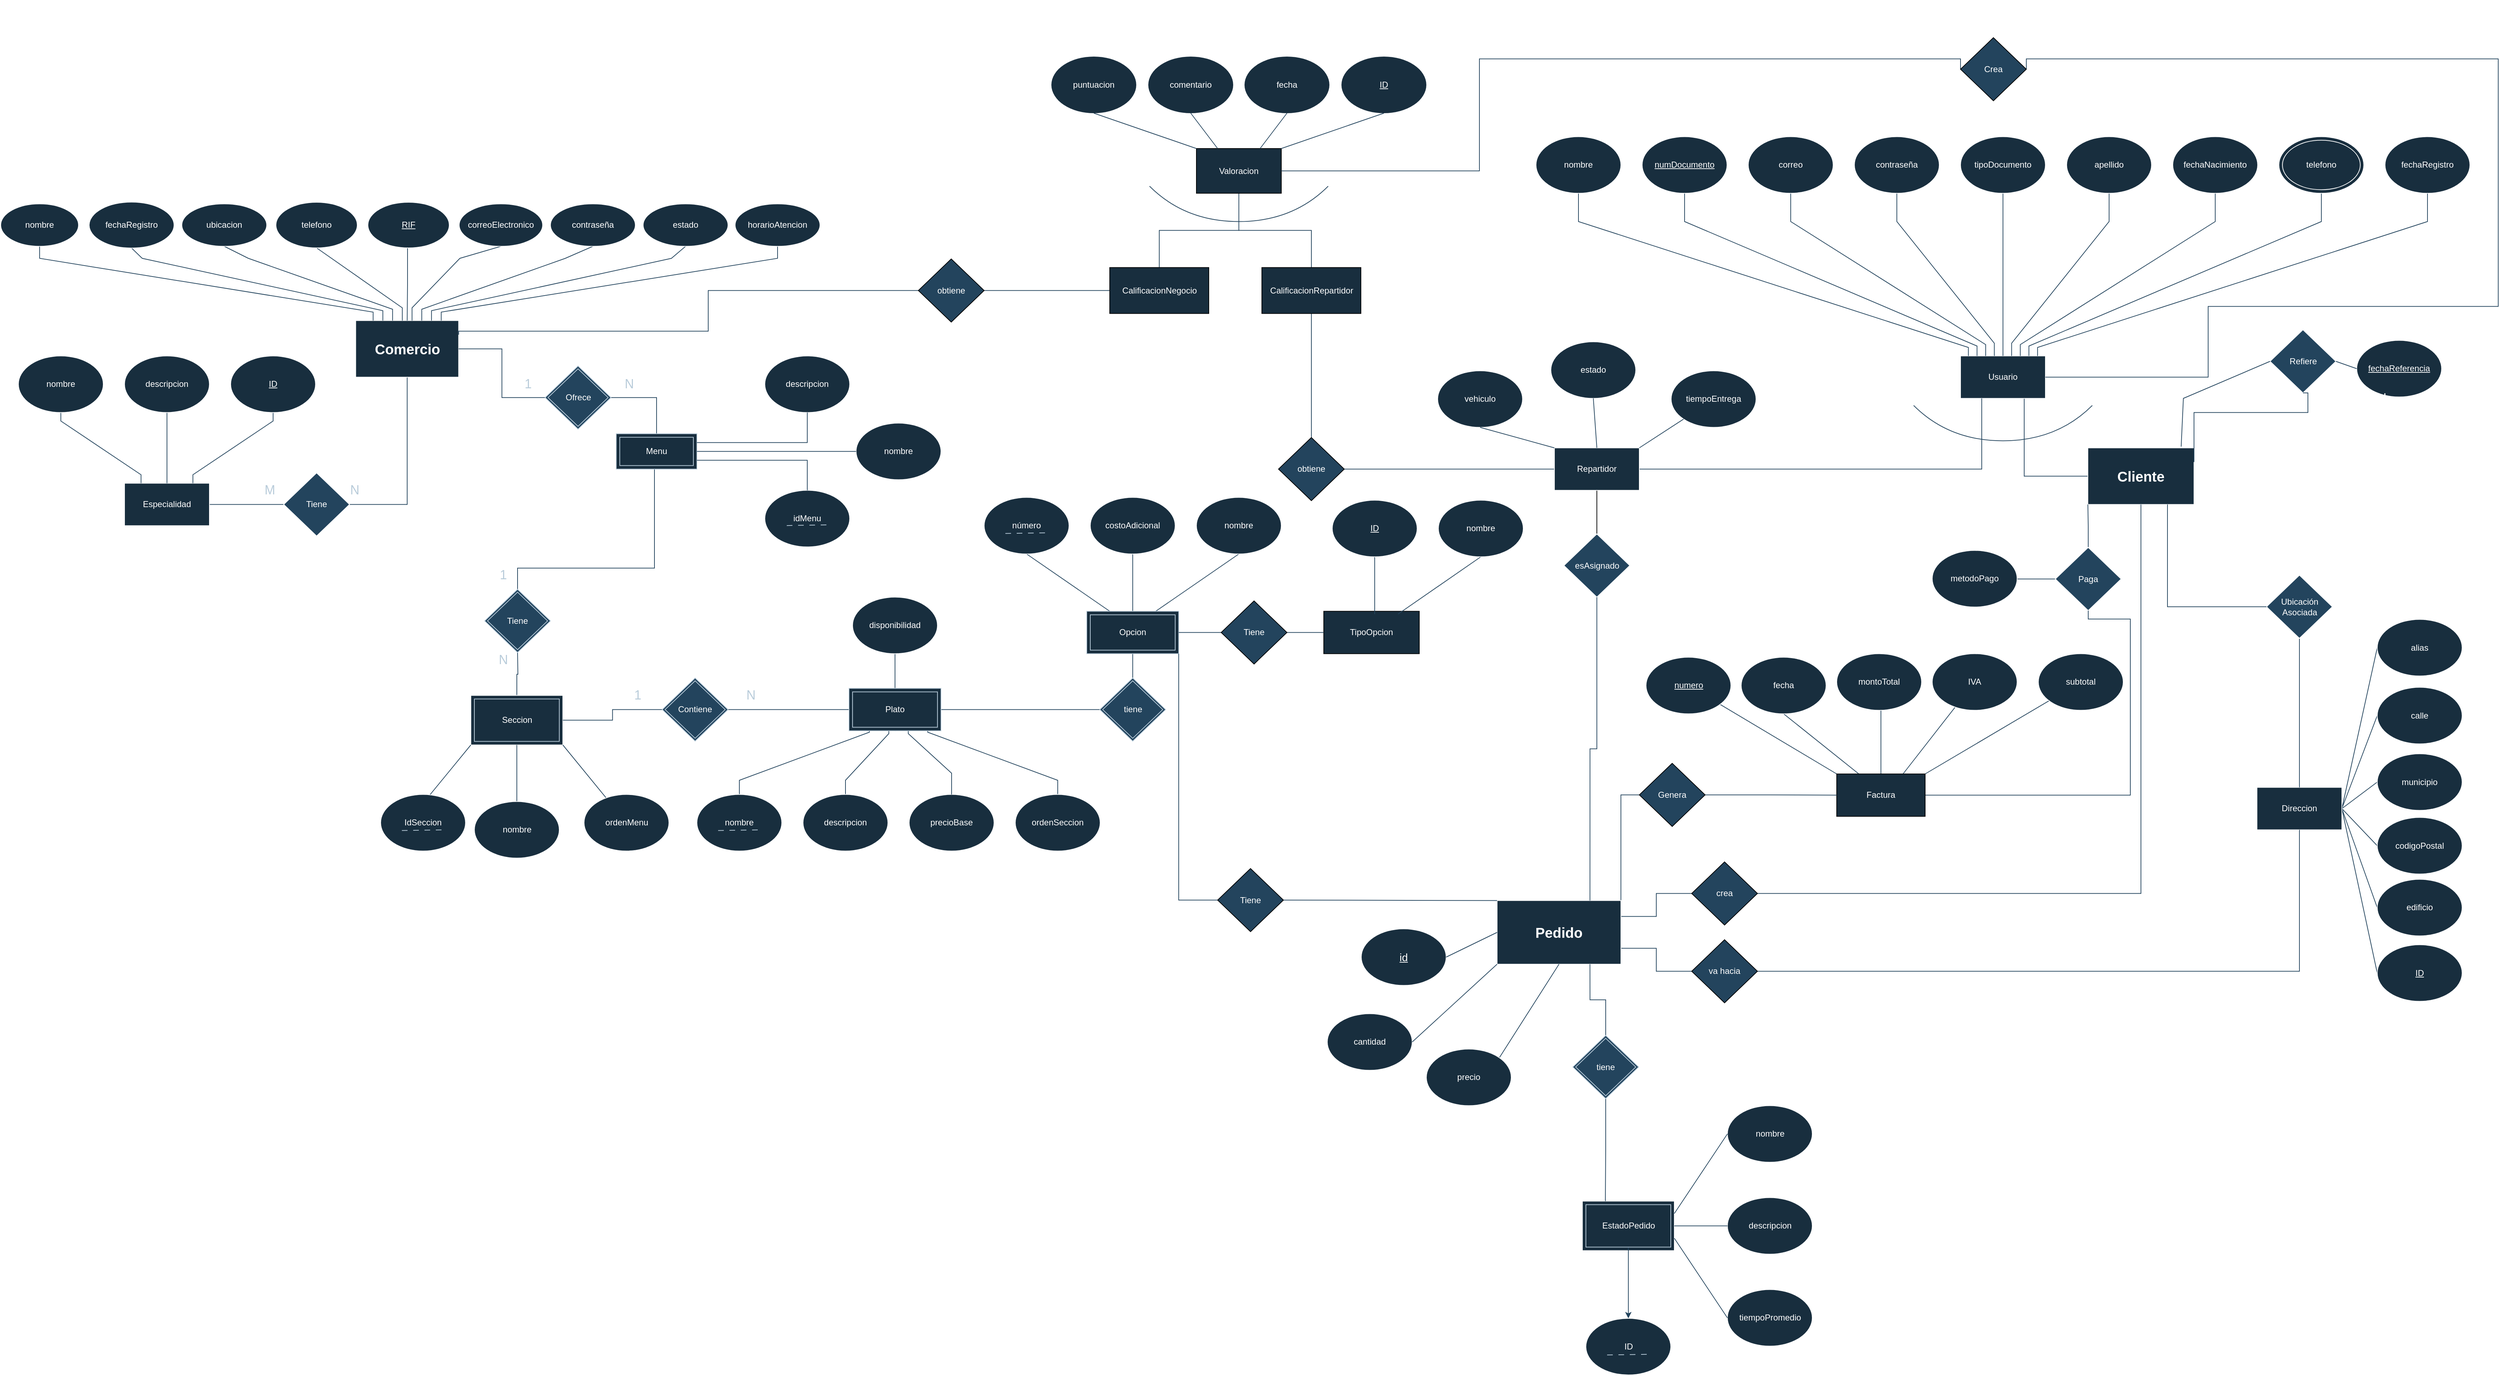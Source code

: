 <mxfile version="27.1.4">
  <diagram name="Página-1" id="hhc9cbq-SZLJg6HL9Cej">
    <mxGraphModel dx="1242" dy="1886" grid="1" gridSize="10" guides="1" tooltips="1" connect="1" arrows="1" fold="1" page="1" pageScale="1" pageWidth="827" pageHeight="1169" math="0" shadow="0">
      <root>
        <mxCell id="0" />
        <mxCell id="1" parent="0" />
        <mxCell id="SdMhbQ--woS6k7HEIm8N-88" value="&lt;div style=&quot;text-align: center;&quot;&gt;&lt;span style=&quot;text-align: start; background-color: initial;&quot;&gt;1&lt;/span&gt;&lt;span style=&quot;font-family: monospace; font-size: 0px; text-align: start; background-color: initial;&quot;&gt;%3CmxGraphModel%3E%3Croot%3E%3CmxCell%20id%3D%220%22%2F%3E%3CmxCell%20id%3D%221%22%20parent%3D%220%22%2F%3E%3CmxCell%20id%3D%222%22%20value%3D%22sigue%22%20style%3D%22rhombus%3BwhiteSpace%3Dwrap%3Bhtml%3D1%3B%22%20vertex%3D%221%22%20parent%3D%221%22%3E%3CmxGeometry%20x%3D%222280%22%20y%3D%221070%22%20width%3D%2280%22%20height%3D%2280%22%20as%3D%22geometry%22%2F%3E%3C%2FmxCell%3E%3C%2Froot%3E%3C%2FmxGraphModel%3E&lt;/span&gt;&lt;/div&gt;" style="text;html=1;align=center;verticalAlign=middle;resizable=0;points=[];autosize=1;strokeColor=none;fillColor=none;fontSize=18;labelBackgroundColor=none;fontColor=#FFFFFF;" parent="1" vertex="1">
          <mxGeometry x="1489" y="-421" width="30" height="40" as="geometry" />
        </mxCell>
        <mxCell id="KsWK_WaDj9zSZEOz1UFS-8" style="edgeStyle=orthogonalEdgeStyle;rounded=0;orthogonalLoop=1;jettySize=auto;html=1;exitX=0.5;exitY=1;exitDx=0;exitDy=0;entryX=0.5;entryY=0;entryDx=0;entryDy=0;endArrow=none;startFill=0;labelBackgroundColor=none;strokeColor=#23445D;fontColor=default;" parent="1" target="EKdhJ5Bb1jWlvwmiai8i-14" edge="1">
          <mxGeometry relative="1" as="geometry">
            <mxPoint x="1033.5" y="338.5" as="sourcePoint" />
          </mxGeometry>
        </mxCell>
        <mxCell id="EKdhJ5Bb1jWlvwmiai8i-15" value="" style="rounded=0;whiteSpace=wrap;html=1;labelBackgroundColor=none;fillColor=#182E3E;strokeColor=#FFFFFF;fontColor=#FFFFFF;" parent="1" vertex="1">
          <mxGeometry x="2538.5" y="1114.25" width="130" height="70" as="geometry" />
        </mxCell>
        <mxCell id="EKdhJ5Bb1jWlvwmiai8i-14" value="" style="rounded=0;whiteSpace=wrap;html=1;labelBackgroundColor=none;fillColor=#182E3E;strokeColor=#FFFFFF;fontColor=#FFFFFF;" parent="1" vertex="1">
          <mxGeometry x="967.5" y="399.25" width="130" height="70" as="geometry" />
        </mxCell>
        <mxCell id="0WnZ42bVohGaUP7WQ3oe-2" style="edgeStyle=orthogonalEdgeStyle;rounded=0;orthogonalLoop=1;jettySize=auto;html=1;exitX=0.5;exitY=1;exitDx=0;exitDy=0;entryX=1;entryY=0.5;entryDx=0;entryDy=0;endArrow=none;startFill=0;labelBackgroundColor=none;strokeColor=#23445D;fontColor=default;" parent="1" source="yaPjAHGIPYrJlEL3h2rD-1" target="0WnZ42bVohGaUP7WQ3oe-1" edge="1">
          <mxGeometry relative="1" as="geometry">
            <mxPoint x="908" y="149.25" as="targetPoint" />
          </mxGeometry>
        </mxCell>
        <mxCell id="Ar97DFepAcvgZv9MPQC0-9" value="1" style="edgeLabel;html=1;align=center;verticalAlign=middle;resizable=0;points=[];fontSize=18;labelBackgroundColor=none;fontColor=#FFFFFF;" parent="0WnZ42bVohGaUP7WQ3oe-2" vertex="1" connectable="0">
          <mxGeometry x="-0.818" y="3" relative="1" as="geometry">
            <mxPoint x="13" y="-12" as="offset" />
          </mxGeometry>
        </mxCell>
        <mxCell id="yaPjAHGIPYrJlEL3h2rD-1" value="Comercio" style="rounded=0;whiteSpace=wrap;html=1;labelBackgroundColor=none;fillColor=light-dark(#182E3E,#B9CCDA);strokeColor=#FFFFFF;fontColor=#FFFFFF;fontSize=20;fontStyle=1" parent="1" vertex="1">
          <mxGeometry x="804.75" y="-130.75" width="145.5" height="80" as="geometry" />
        </mxCell>
        <mxCell id="yaPjAHGIPYrJlEL3h2rD-13" style="edgeStyle=orthogonalEdgeStyle;rounded=0;orthogonalLoop=1;jettySize=auto;html=1;exitDx=0;exitDy=0;entryDx=0;entryDy=0;noEdgeStyle=1;orthogonal=1;endArrow=none;startFill=0;labelBackgroundColor=none;strokeColor=#23445D;fontColor=default;" parent="1" source="yaPjAHGIPYrJlEL3h2rD-2" target="yaPjAHGIPYrJlEL3h2rD-1" edge="1">
          <mxGeometry relative="1" as="geometry">
            <Array as="points">
              <mxPoint x="358" y="-218.75" />
              <mxPoint x="829.375" y="-142.75" />
            </Array>
          </mxGeometry>
        </mxCell>
        <mxCell id="yaPjAHGIPYrJlEL3h2rD-2" value="&lt;span&gt;nombre&lt;/span&gt;" style="ellipse;whiteSpace=wrap;html=1;fontStyle=0;labelBackgroundColor=none;fillColor=light-dark(#182E3E,#B9CCDA);strokeColor=#FFFFFF;fontColor=#FFFFFF;" parent="1" vertex="1">
          <mxGeometry x="303" y="-295.75" width="110" height="60" as="geometry" />
        </mxCell>
        <mxCell id="yaPjAHGIPYrJlEL3h2rD-14" style="edgeStyle=orthogonalEdgeStyle;rounded=0;orthogonalLoop=1;jettySize=auto;html=1;exitDx=0;exitDy=0;entryDx=0;entryDy=0;curved=0;noEdgeStyle=1;orthogonal=1;endArrow=none;startFill=0;labelBackgroundColor=none;strokeColor=#23445D;fontColor=default;exitX=0.5;exitY=1;" parent="1" source="yaPjAHGIPYrJlEL3h2rD-3" target="yaPjAHGIPYrJlEL3h2rD-1" edge="1">
          <mxGeometry relative="1" as="geometry">
            <Array as="points">
              <mxPoint x="503" y="-218.75" />
              <mxPoint x="843.125" y="-144.75" />
            </Array>
          </mxGeometry>
        </mxCell>
        <mxCell id="yaPjAHGIPYrJlEL3h2rD-3" value="fechaRegistro" style="ellipse;whiteSpace=wrap;html=1;labelBackgroundColor=none;fillColor=light-dark(#182E3E,#B9CCDA);strokeColor=#FFFFFF;fontColor=#FFFFFF;" parent="1" vertex="1">
          <mxGeometry x="428" y="-298.25" width="120" height="65" as="geometry" />
        </mxCell>
        <mxCell id="yaPjAHGIPYrJlEL3h2rD-15" style="edgeStyle=orthogonalEdgeStyle;rounded=0;orthogonalLoop=1;jettySize=auto;html=1;exitDx=0;exitDy=0;entryDx=0;entryDy=0;noEdgeStyle=1;orthogonal=1;endArrow=none;startFill=0;labelBackgroundColor=none;strokeColor=#23445D;fontColor=default;exitX=0.5;exitY=1;" parent="1" source="yaPjAHGIPYrJlEL3h2rD-4" target="yaPjAHGIPYrJlEL3h2rD-1" edge="1">
          <mxGeometry relative="1" as="geometry">
            <Array as="points">
              <mxPoint x="653" y="-218.75" />
              <mxPoint x="856.875" y="-146.75" />
            </Array>
          </mxGeometry>
        </mxCell>
        <mxCell id="yaPjAHGIPYrJlEL3h2rD-4" value="ubicacion" style="ellipse;whiteSpace=wrap;html=1;labelBackgroundColor=none;fillColor=light-dark(#182E3E,#B9CCDA);strokeColor=#FFFFFF;fontColor=#FFFFFF;" parent="1" vertex="1">
          <mxGeometry x="559" y="-295.75" width="120" height="60" as="geometry" />
        </mxCell>
        <mxCell id="yaPjAHGIPYrJlEL3h2rD-16" style="edgeStyle=orthogonalEdgeStyle;rounded=0;orthogonalLoop=1;jettySize=auto;html=1;exitDx=0;exitDy=0;entryDx=0;entryDy=0;noEdgeStyle=1;orthogonal=1;endArrow=none;startFill=0;labelBackgroundColor=none;strokeColor=#23445D;fontColor=default;exitX=0.5;exitY=1;" parent="1" target="yaPjAHGIPYrJlEL3h2rD-1" edge="1" source="yaPjAHGIPYrJlEL3h2rD-6">
          <mxGeometry relative="1" as="geometry">
            <Array as="points">
              <mxPoint x="870.625" y="-148.75" />
            </Array>
            <mxPoint x="803.0" y="-230.75" as="sourcePoint" />
          </mxGeometry>
        </mxCell>
        <mxCell id="yaPjAHGIPYrJlEL3h2rD-6" value="telefono" style="ellipse;whiteSpace=wrap;html=1;labelBackgroundColor=none;fillColor=light-dark(#182E3E,#B9CCDA);strokeColor=#FFFFFF;fontColor=#FFFFFF;" parent="1" vertex="1">
          <mxGeometry x="692" y="-298" width="115" height="64.5" as="geometry" />
        </mxCell>
        <mxCell id="yaPjAHGIPYrJlEL3h2rD-17" style="edgeStyle=orthogonalEdgeStyle;rounded=0;orthogonalLoop=1;jettySize=auto;html=1;exitDx=0;exitDy=0;entryDx=0;entryDy=0;noEdgeStyle=1;orthogonal=1;endArrow=none;startFill=0;labelBackgroundColor=none;strokeColor=#23445D;fontColor=default;exitX=0.5;exitY=1;" parent="1" source="yaPjAHGIPYrJlEL3h2rD-7" target="yaPjAHGIPYrJlEL3h2rD-1" edge="1">
          <mxGeometry relative="1" as="geometry">
            <Array as="points">
              <mxPoint x="952" y="-218.75" />
              <mxPoint x="884.375" y="-148.75" />
            </Array>
          </mxGeometry>
        </mxCell>
        <mxCell id="yaPjAHGIPYrJlEL3h2rD-7" value="correoElectronico" style="ellipse;whiteSpace=wrap;html=1;labelBackgroundColor=none;fillColor=light-dark(#182E3E,#B9CCDA);strokeColor=#FFFFFF;fontColor=#FFFFFF;" parent="1" vertex="1">
          <mxGeometry x="951" y="-295.75" width="118" height="60" as="geometry" />
        </mxCell>
        <mxCell id="yaPjAHGIPYrJlEL3h2rD-18" style="edgeStyle=orthogonalEdgeStyle;rounded=0;orthogonalLoop=1;jettySize=auto;html=1;exitDx=0;exitDy=0;entryDx=0;entryDy=0;noEdgeStyle=1;orthogonal=1;endArrow=none;startFill=0;labelBackgroundColor=none;strokeColor=#23445D;fontColor=default;exitX=0.5;exitY=1;" parent="1" source="yaPjAHGIPYrJlEL3h2rD-8" target="yaPjAHGIPYrJlEL3h2rD-1" edge="1">
          <mxGeometry relative="1" as="geometry">
            <Array as="points">
              <mxPoint x="1101" y="-218.75" />
              <mxPoint x="898.125" y="-146.75" />
            </Array>
          </mxGeometry>
        </mxCell>
        <mxCell id="yaPjAHGIPYrJlEL3h2rD-8" value="contraseña" style="ellipse;whiteSpace=wrap;html=1;labelBackgroundColor=none;fillColor=light-dark(#182E3E,#B9CCDA);strokeColor=#FFFFFF;fontColor=#FFFFFF;" parent="1" vertex="1">
          <mxGeometry x="1080" y="-295.75" width="120" height="60" as="geometry" />
        </mxCell>
        <mxCell id="yaPjAHGIPYrJlEL3h2rD-20" style="edgeStyle=orthogonalEdgeStyle;rounded=0;orthogonalLoop=1;jettySize=auto;html=1;exitDx=0;exitDy=0;entryDx=0;entryDy=0;noEdgeStyle=1;orthogonal=1;endArrow=none;startFill=0;labelBackgroundColor=none;strokeColor=#23445D;fontColor=default;exitX=0.5;exitY=1;" parent="1" source="yaPjAHGIPYrJlEL3h2rD-9" target="yaPjAHGIPYrJlEL3h2rD-1" edge="1">
          <mxGeometry relative="1" as="geometry">
            <Array as="points">
              <mxPoint x="1251" y="-218.75" />
              <mxPoint x="911.875" y="-144.75" />
            </Array>
          </mxGeometry>
        </mxCell>
        <mxCell id="yaPjAHGIPYrJlEL3h2rD-9" value="estado" style="ellipse;whiteSpace=wrap;html=1;labelBackgroundColor=none;fillColor=light-dark(#182E3E,#B9CCDA);strokeColor=#FFFFFF;fontColor=#FFFFFF;" parent="1" vertex="1">
          <mxGeometry x="1211" y="-295.75" width="120" height="60" as="geometry" />
        </mxCell>
        <mxCell id="yaPjAHGIPYrJlEL3h2rD-19" style="edgeStyle=orthogonalEdgeStyle;rounded=0;orthogonalLoop=1;jettySize=auto;html=1;exitDx=0;exitDy=0;entryDx=0;entryDy=0;noEdgeStyle=1;orthogonal=1;endArrow=none;startFill=0;labelBackgroundColor=none;strokeColor=#23445D;fontColor=default;" parent="1" source="yaPjAHGIPYrJlEL3h2rD-10" target="yaPjAHGIPYrJlEL3h2rD-1" edge="1">
          <mxGeometry relative="1" as="geometry">
            <Array as="points">
              <mxPoint x="1401" y="-218.75" />
              <mxPoint x="925.625" y="-142.75" />
            </Array>
          </mxGeometry>
        </mxCell>
        <mxCell id="yaPjAHGIPYrJlEL3h2rD-10" value="horarioAtencion" style="ellipse;whiteSpace=wrap;html=1;labelBackgroundColor=none;fillColor=light-dark(#182E3E,#B9CCDA);strokeColor=#FFFFFF;fontColor=#FFFFFF;" parent="1" vertex="1">
          <mxGeometry x="1341" y="-295.75" width="120" height="60" as="geometry" />
        </mxCell>
        <mxCell id="0WnZ42bVohGaUP7WQ3oe-3" style="edgeStyle=orthogonalEdgeStyle;rounded=0;orthogonalLoop=1;jettySize=auto;html=1;exitX=1;exitY=0.5;exitDx=0;exitDy=0;entryX=0;entryY=0.5;entryDx=0;entryDy=0;endArrow=none;startFill=0;labelBackgroundColor=none;strokeColor=#23445D;fontColor=default;" parent="1" source="yaPjAHGIPYrJlEL3h2rD-12" target="0WnZ42bVohGaUP7WQ3oe-1" edge="1">
          <mxGeometry relative="1" as="geometry" />
        </mxCell>
        <mxCell id="yaPjAHGIPYrJlEL3h2rD-12" value="Especialidad" style="rounded=0;whiteSpace=wrap;html=1;labelBackgroundColor=none;fillColor=light-dark(#182E3E,#B9CCDA);strokeColor=#FFFFFF;fontColor=#FFFFFF;" parent="1" vertex="1">
          <mxGeometry x="478" y="99.25" width="120" height="60" as="geometry" />
        </mxCell>
        <mxCell id="yaPjAHGIPYrJlEL3h2rD-24" style="edgeStyle=orthogonalEdgeStyle;rounded=0;orthogonalLoop=1;jettySize=auto;html=1;exitDx=0;exitDy=0;entryDx=0;entryDy=0;noEdgeStyle=1;orthogonal=1;endArrow=none;startFill=0;movable=1;resizable=1;rotatable=1;deletable=1;editable=1;locked=0;connectable=1;labelBackgroundColor=none;strokeColor=#23445D;fontColor=default;" parent="1" source="yaPjAHGIPYrJlEL3h2rD-21" target="yaPjAHGIPYrJlEL3h2rD-12" edge="1">
          <mxGeometry relative="1" as="geometry">
            <Array as="points">
              <mxPoint x="388" y="11.25" />
              <mxPoint x="501.333" y="87.25" />
            </Array>
          </mxGeometry>
        </mxCell>
        <mxCell id="yaPjAHGIPYrJlEL3h2rD-21" value="&lt;span&gt;nombre&lt;/span&gt;" style="ellipse;whiteSpace=wrap;html=1;fontStyle=0;labelBackgroundColor=none;fillColor=light-dark(#182E3E,#B9CCDA);strokeColor=#FFFFFF;fontColor=#FFFFFF;" parent="1" vertex="1">
          <mxGeometry x="328" y="-80.75" width="120" height="80" as="geometry" />
        </mxCell>
        <mxCell id="yaPjAHGIPYrJlEL3h2rD-25" style="edgeStyle=orthogonalEdgeStyle;rounded=0;orthogonalLoop=1;jettySize=auto;html=1;exitDx=0;exitDy=0;entryDx=0;entryDy=0;noEdgeStyle=1;orthogonal=1;endArrow=none;startFill=0;movable=1;resizable=1;rotatable=1;deletable=1;editable=1;locked=0;connectable=1;labelBackgroundColor=none;strokeColor=#23445D;fontColor=default;" parent="1" source="yaPjAHGIPYrJlEL3h2rD-22" target="yaPjAHGIPYrJlEL3h2rD-12" edge="1">
          <mxGeometry relative="1" as="geometry">
            <Array as="points">
              <mxPoint x="538" y="11.25" />
              <mxPoint x="538" y="85.25" />
            </Array>
          </mxGeometry>
        </mxCell>
        <mxCell id="yaPjAHGIPYrJlEL3h2rD-22" value="descripcion" style="ellipse;whiteSpace=wrap;html=1;labelBackgroundColor=none;fillColor=light-dark(#182E3E,#B9CCDA);strokeColor=#FFFFFF;fontColor=#FFFFFF;" parent="1" vertex="1">
          <mxGeometry x="478" y="-80.75" width="120" height="80" as="geometry" />
        </mxCell>
        <mxCell id="yaPjAHGIPYrJlEL3h2rD-26" style="edgeStyle=orthogonalEdgeStyle;rounded=0;orthogonalLoop=1;jettySize=auto;html=1;exitDx=0;exitDy=0;entryDx=0;entryDy=0;noEdgeStyle=1;orthogonal=1;endArrow=none;startFill=0;movable=1;resizable=1;rotatable=1;deletable=1;editable=1;locked=0;connectable=1;labelBackgroundColor=none;strokeColor=#23445D;fontColor=default;" parent="1" source="yaPjAHGIPYrJlEL3h2rD-23" target="yaPjAHGIPYrJlEL3h2rD-12" edge="1">
          <mxGeometry relative="1" as="geometry">
            <Array as="points">
              <mxPoint x="688" y="11.25" />
              <mxPoint x="574.667" y="87.25" />
            </Array>
          </mxGeometry>
        </mxCell>
        <mxCell id="yaPjAHGIPYrJlEL3h2rD-23" value="ID" style="ellipse;whiteSpace=wrap;html=1;fontStyle=4;labelBackgroundColor=none;fillColor=light-dark(#182E3E,#B9CCDA);strokeColor=#FFFFFF;fontColor=#FFFFFF;" parent="1" vertex="1">
          <mxGeometry x="628" y="-80.75" width="120" height="80" as="geometry" />
        </mxCell>
        <mxCell id="yaPjAHGIPYrJlEL3h2rD-29" value="Seccion" style="rounded=0;whiteSpace=wrap;html=1;labelBackgroundColor=none;fillColor=light-dark(#182E3E,#B9CCDA);strokeColor=light-dark(#B9CCDA,#23445D);fontColor=#FFFFFF;" parent="1" vertex="1">
          <mxGeometry x="972.5" y="404.25" width="120" height="60" as="geometry" />
        </mxCell>
        <mxCell id="yaPjAHGIPYrJlEL3h2rD-33" style="edgeStyle=orthogonalEdgeStyle;rounded=0;orthogonalLoop=1;jettySize=auto;html=1;exitDx=0;exitDy=0;noEdgeStyle=1;orthogonal=1;endArrow=none;startFill=0;entryX=0;entryY=1;entryDx=0;entryDy=0;labelBackgroundColor=none;strokeColor=#23445D;fontColor=default;" parent="1" target="EKdhJ5Bb1jWlvwmiai8i-14" edge="1">
          <mxGeometry relative="1" as="geometry">
            <mxPoint x="957.5" y="464.25" as="targetPoint" />
            <mxPoint x="906.181" y="544.116" as="sourcePoint" />
          </mxGeometry>
        </mxCell>
        <mxCell id="yaPjAHGIPYrJlEL3h2rD-34" style="edgeStyle=orthogonalEdgeStyle;rounded=0;orthogonalLoop=1;jettySize=auto;html=1;exitDx=0;exitDy=0;noEdgeStyle=1;orthogonal=1;endArrow=none;startFill=0;entryX=0.5;entryY=1;entryDx=0;entryDy=0;exitX=0.5;exitY=0;labelBackgroundColor=none;strokeColor=#23445D;fontColor=default;" parent="1" source="yaPjAHGIPYrJlEL3h2rD-31" target="EKdhJ5Bb1jWlvwmiai8i-14" edge="1">
          <mxGeometry relative="1" as="geometry">
            <mxPoint x="1027.5" y="464.25" as="targetPoint" />
          </mxGeometry>
        </mxCell>
        <mxCell id="yaPjAHGIPYrJlEL3h2rD-31" value="nombre" style="ellipse;whiteSpace=wrap;html=1;labelBackgroundColor=none;fillColor=light-dark(#182E3E,#B9CCDA);strokeColor=#FFFFFF;fontColor=#FFFFFF;" parent="1" vertex="1">
          <mxGeometry x="972.5" y="549.25" width="120" height="80" as="geometry" />
        </mxCell>
        <mxCell id="yaPjAHGIPYrJlEL3h2rD-35" style="edgeStyle=orthogonalEdgeStyle;rounded=0;orthogonalLoop=1;jettySize=auto;html=1;exitDx=0;exitDy=0;entryDx=0;entryDy=0;noEdgeStyle=1;orthogonal=1;endArrow=none;startFill=0;entryX=1;entryY=1;labelBackgroundColor=none;strokeColor=#23445D;fontColor=default;" parent="1" source="yaPjAHGIPYrJlEL3h2rD-32" target="EKdhJ5Bb1jWlvwmiai8i-14" edge="1">
          <mxGeometry relative="1" as="geometry" />
        </mxCell>
        <mxCell id="yaPjAHGIPYrJlEL3h2rD-32" value="ordenMenu" style="ellipse;whiteSpace=wrap;html=1;labelBackgroundColor=none;fillColor=light-dark(#182E3E,#B9CCDA);strokeColor=#FFFFFF;fontColor=#FFFFFF;" parent="1" vertex="1">
          <mxGeometry x="1127.5" y="539.25" width="120" height="80" as="geometry" />
        </mxCell>
        <mxCell id="eOoVuBm5tZPP4n-NQ_gn-3" style="rounded=0;orthogonalLoop=1;jettySize=auto;html=1;exitX=0.5;exitY=1;exitDx=0;exitDy=0;entryX=0.25;entryY=0;entryDx=0;entryDy=0;strokeColor=light-dark(#23445D,#B9CCDA);endArrow=none;startFill=0;" edge="1" parent="1" source="yaPjAHGIPYrJlEL3h2rD-49" target="eOoVuBm5tZPP4n-NQ_gn-2">
          <mxGeometry relative="1" as="geometry" />
        </mxCell>
        <mxCell id="yaPjAHGIPYrJlEL3h2rD-49" value="&lt;span&gt;número&lt;/span&gt;" style="ellipse;whiteSpace=wrap;html=1;labelBackgroundColor=none;fillColor=light-dark(#182E3E,#B9CCDA);strokeColor=#FFFFFF;fontColor=#FFFFFF;fontStyle=0" parent="1" vertex="1">
          <mxGeometry x="1693" y="119.25" width="120" height="80" as="geometry" />
        </mxCell>
        <mxCell id="eOoVuBm5tZPP4n-NQ_gn-4" style="rounded=0;orthogonalLoop=1;jettySize=auto;html=1;exitX=0.5;exitY=1;exitDx=0;exitDy=0;entryX=0.5;entryY=0;entryDx=0;entryDy=0;strokeColor=light-dark(#23445D,#B9CCDA);endArrow=none;startFill=0;" edge="1" parent="1" source="yaPjAHGIPYrJlEL3h2rD-50" target="eOoVuBm5tZPP4n-NQ_gn-2">
          <mxGeometry relative="1" as="geometry" />
        </mxCell>
        <mxCell id="yaPjAHGIPYrJlEL3h2rD-50" value="costoAdicional" style="ellipse;whiteSpace=wrap;html=1;labelBackgroundColor=none;fillColor=light-dark(#182E3E,#B9CCDA);strokeColor=#FFFFFF;fontColor=#FFFFFF;" parent="1" vertex="1">
          <mxGeometry x="1843" y="119.25" width="120" height="80" as="geometry" />
        </mxCell>
        <mxCell id="eOoVuBm5tZPP4n-NQ_gn-5" style="rounded=0;orthogonalLoop=1;jettySize=auto;html=1;exitX=0.5;exitY=1;exitDx=0;exitDy=0;entryX=0.75;entryY=0;entryDx=0;entryDy=0;strokeColor=light-dark(#23445D,#B9CCDA);endArrow=none;startFill=0;" edge="1" parent="1" source="yaPjAHGIPYrJlEL3h2rD-51" target="eOoVuBm5tZPP4n-NQ_gn-2">
          <mxGeometry relative="1" as="geometry" />
        </mxCell>
        <mxCell id="yaPjAHGIPYrJlEL3h2rD-51" value="nombre" style="ellipse;whiteSpace=wrap;html=1;labelBackgroundColor=none;fillColor=light-dark(#182E3E,#B9CCDA);strokeColor=#FFFFFF;fontColor=#FFFFFF;" parent="1" vertex="1">
          <mxGeometry x="1993" y="119.25" width="120" height="80" as="geometry" />
        </mxCell>
        <mxCell id="MhQRXEk31BVcxS3c4wM8-12" style="edgeStyle=orthogonalEdgeStyle;rounded=0;orthogonalLoop=1;jettySize=auto;html=1;exitX=0.75;exitY=1;exitDx=0;exitDy=0;entryX=0;entryY=0.5;entryDx=0;entryDy=0;endArrow=none;startFill=0;labelBackgroundColor=none;strokeColor=#23445D;fontColor=default;" parent="1" source="yaPjAHGIPYrJlEL3h2rD-55" target="MhQRXEk31BVcxS3c4wM8-6" edge="1">
          <mxGeometry relative="1" as="geometry" />
        </mxCell>
        <mxCell id="yaPjAHGIPYrJlEL3h2rD-55" value="Usuario" style="rounded=0;whiteSpace=wrap;html=1;labelBackgroundColor=none;fillColor=light-dark(#182E3E,#B9CCDA);strokeColor=#FFFFFF;fontColor=#FFFFFF;" parent="1" vertex="1">
          <mxGeometry x="3073" y="-80.75" width="120" height="60" as="geometry" />
        </mxCell>
        <mxCell id="yaPjAHGIPYrJlEL3h2rD-66" style="edgeStyle=orthogonalEdgeStyle;rounded=0;orthogonalLoop=1;jettySize=auto;html=1;exitDx=0;exitDy=0;entryDx=0;entryDy=0;noEdgeStyle=1;orthogonal=1;endArrow=none;startFill=0;labelBackgroundColor=none;strokeColor=#23445D;fontColor=default;" parent="1" source="yaPjAHGIPYrJlEL3h2rD-56" target="yaPjAHGIPYrJlEL3h2rD-55" edge="1">
          <mxGeometry relative="1" as="geometry">
            <Array as="points">
              <mxPoint x="2533" y="-270.75" />
              <mxPoint x="3084.111" y="-92.75" />
            </Array>
          </mxGeometry>
        </mxCell>
        <mxCell id="yaPjAHGIPYrJlEL3h2rD-56" value="nombre" style="ellipse;whiteSpace=wrap;html=1;labelBackgroundColor=none;fillColor=light-dark(#182E3E,#B9CCDA);strokeColor=#FFFFFF;fontColor=#FFFFFF;" parent="1" vertex="1">
          <mxGeometry x="2473" y="-390.75" width="120" height="80" as="geometry" />
        </mxCell>
        <mxCell id="yaPjAHGIPYrJlEL3h2rD-67" style="edgeStyle=orthogonalEdgeStyle;rounded=0;orthogonalLoop=1;jettySize=auto;html=1;exitDx=0;exitDy=0;entryDx=0;entryDy=0;noEdgeStyle=1;orthogonal=1;endArrow=none;startFill=0;labelBackgroundColor=none;strokeColor=#23445D;fontColor=default;" parent="1" source="yaPjAHGIPYrJlEL3h2rD-57" target="yaPjAHGIPYrJlEL3h2rD-55" edge="1">
          <mxGeometry relative="1" as="geometry">
            <Array as="points">
              <mxPoint x="2683" y="-270.75" />
              <mxPoint x="3096.333" y="-94.75" />
            </Array>
          </mxGeometry>
        </mxCell>
        <mxCell id="yaPjAHGIPYrJlEL3h2rD-57" value="&lt;u&gt;numDocumento&lt;/u&gt;" style="ellipse;whiteSpace=wrap;html=1;labelBackgroundColor=none;fillColor=light-dark(#182E3E,#B9CCDA);strokeColor=#FFFFFF;fontColor=#FFFFFF;" parent="1" vertex="1">
          <mxGeometry x="2623" y="-390.75" width="120" height="80" as="geometry" />
        </mxCell>
        <mxCell id="yaPjAHGIPYrJlEL3h2rD-69" style="edgeStyle=orthogonalEdgeStyle;rounded=0;orthogonalLoop=1;jettySize=auto;html=1;exitDx=0;exitDy=0;entryDx=0;entryDy=0;noEdgeStyle=1;orthogonal=1;endArrow=none;startFill=0;labelBackgroundColor=none;strokeColor=#23445D;fontColor=default;" parent="1" source="yaPjAHGIPYrJlEL3h2rD-58" target="yaPjAHGIPYrJlEL3h2rD-55" edge="1">
          <mxGeometry relative="1" as="geometry">
            <Array as="points">
              <mxPoint x="2833" y="-270.75" />
              <mxPoint x="3108.556" y="-96.75" />
            </Array>
          </mxGeometry>
        </mxCell>
        <mxCell id="yaPjAHGIPYrJlEL3h2rD-58" value="correo" style="ellipse;whiteSpace=wrap;html=1;labelBackgroundColor=none;fillColor=light-dark(#182E3E,#B9CCDA);strokeColor=#FFFFFF;fontColor=#FFFFFF;" parent="1" vertex="1">
          <mxGeometry x="2773" y="-390.75" width="120" height="80" as="geometry" />
        </mxCell>
        <mxCell id="yaPjAHGIPYrJlEL3h2rD-71" style="edgeStyle=orthogonalEdgeStyle;rounded=0;orthogonalLoop=1;jettySize=auto;html=1;exitDx=0;exitDy=0;entryDx=0;entryDy=0;noEdgeStyle=1;orthogonal=1;endArrow=none;startFill=0;labelBackgroundColor=none;strokeColor=#23445D;fontColor=default;" parent="1" source="yaPjAHGIPYrJlEL3h2rD-59" target="yaPjAHGIPYrJlEL3h2rD-55" edge="1">
          <mxGeometry relative="1" as="geometry">
            <Array as="points">
              <mxPoint x="2983" y="-270.75" />
              <mxPoint x="3120.778" y="-98.75" />
            </Array>
          </mxGeometry>
        </mxCell>
        <mxCell id="yaPjAHGIPYrJlEL3h2rD-59" value="contraseña" style="ellipse;whiteSpace=wrap;html=1;labelBackgroundColor=none;fillColor=light-dark(#182E3E,#B9CCDA);strokeColor=#FFFFFF;fontColor=#FFFFFF;" parent="1" vertex="1">
          <mxGeometry x="2923" y="-390.75" width="120" height="80" as="geometry" />
        </mxCell>
        <mxCell id="yaPjAHGIPYrJlEL3h2rD-70" style="edgeStyle=orthogonalEdgeStyle;rounded=0;orthogonalLoop=1;jettySize=auto;html=1;exitDx=0;exitDy=0;entryDx=0;entryDy=0;noEdgeStyle=1;orthogonal=1;endArrow=none;startFill=0;labelBackgroundColor=none;strokeColor=#23445D;fontColor=default;" parent="1" source="yaPjAHGIPYrJlEL3h2rD-60" target="yaPjAHGIPYrJlEL3h2rD-55" edge="1">
          <mxGeometry relative="1" as="geometry">
            <Array as="points">
              <mxPoint x="3133" y="-168.75" />
              <mxPoint x="3133" y="-100.75" />
            </Array>
          </mxGeometry>
        </mxCell>
        <mxCell id="yaPjAHGIPYrJlEL3h2rD-60" value="tipoDocumento" style="ellipse;whiteSpace=wrap;html=1;labelBackgroundColor=none;fillColor=light-dark(#182E3E,#B9CCDA);strokeColor=#FFFFFF;fontColor=#FFFFFF;" parent="1" vertex="1">
          <mxGeometry x="3073" y="-390.75" width="120" height="80" as="geometry" />
        </mxCell>
        <mxCell id="yaPjAHGIPYrJlEL3h2rD-68" style="edgeStyle=orthogonalEdgeStyle;rounded=0;orthogonalLoop=1;jettySize=auto;html=1;exitDx=0;exitDy=0;entryDx=0;entryDy=0;noEdgeStyle=1;orthogonal=1;endArrow=none;startFill=0;labelBackgroundColor=none;strokeColor=#23445D;fontColor=default;" parent="1" source="yaPjAHGIPYrJlEL3h2rD-61" target="yaPjAHGIPYrJlEL3h2rD-55" edge="1">
          <mxGeometry relative="1" as="geometry">
            <Array as="points">
              <mxPoint x="3283" y="-270.75" />
              <mxPoint x="3145.222" y="-98.75" />
            </Array>
          </mxGeometry>
        </mxCell>
        <mxCell id="yaPjAHGIPYrJlEL3h2rD-61" value="apellido" style="ellipse;whiteSpace=wrap;html=1;labelBackgroundColor=none;fillColor=light-dark(#182E3E,#B9CCDA);strokeColor=#FFFFFF;fontColor=#FFFFFF;" parent="1" vertex="1">
          <mxGeometry x="3223" y="-390.75" width="120" height="80" as="geometry" />
        </mxCell>
        <mxCell id="yaPjAHGIPYrJlEL3h2rD-72" style="edgeStyle=orthogonalEdgeStyle;rounded=0;orthogonalLoop=1;jettySize=auto;html=1;exitDx=0;exitDy=0;entryDx=0;entryDy=0;endArrow=none;startFill=0;noEdgeStyle=1;orthogonal=1;labelBackgroundColor=none;strokeColor=#23445D;fontColor=default;" parent="1" source="yaPjAHGIPYrJlEL3h2rD-62" target="yaPjAHGIPYrJlEL3h2rD-55" edge="1">
          <mxGeometry relative="1" as="geometry">
            <Array as="points">
              <mxPoint x="3433" y="-270.75" />
              <mxPoint x="3157.444" y="-96.75" />
            </Array>
          </mxGeometry>
        </mxCell>
        <mxCell id="yaPjAHGIPYrJlEL3h2rD-62" value="fechaNacimiento" style="ellipse;whiteSpace=wrap;html=1;labelBackgroundColor=none;fillColor=light-dark(#182E3E,#B9CCDA);strokeColor=#FFFFFF;fontColor=#FFFFFF;" parent="1" vertex="1">
          <mxGeometry x="3373" y="-390.75" width="120" height="80" as="geometry" />
        </mxCell>
        <mxCell id="yaPjAHGIPYrJlEL3h2rD-73" style="edgeStyle=orthogonalEdgeStyle;rounded=0;orthogonalLoop=1;jettySize=auto;html=1;exitDx=0;exitDy=0;entryDx=0;entryDy=0;endArrow=none;startFill=0;noEdgeStyle=1;orthogonal=1;labelBackgroundColor=none;strokeColor=#23445D;fontColor=default;" parent="1" source="yaPjAHGIPYrJlEL3h2rD-63" target="yaPjAHGIPYrJlEL3h2rD-55" edge="1">
          <mxGeometry relative="1" as="geometry">
            <Array as="points">
              <mxPoint x="3583" y="-270.75" />
              <mxPoint x="3169.667" y="-94.75" />
            </Array>
          </mxGeometry>
        </mxCell>
        <mxCell id="yaPjAHGIPYrJlEL3h2rD-63" value="" style="ellipse;whiteSpace=wrap;html=1;labelBackgroundColor=none;fillColor=#182E3E;strokeColor=#FFFFFF;fontColor=#FFFFFF;" parent="1" vertex="1">
          <mxGeometry x="3523" y="-390.75" width="120" height="80" as="geometry" />
        </mxCell>
        <mxCell id="yaPjAHGIPYrJlEL3h2rD-74" style="edgeStyle=orthogonalEdgeStyle;rounded=0;orthogonalLoop=1;jettySize=auto;html=1;exitDx=0;exitDy=0;entryDx=0;entryDy=0;endArrow=none;startFill=0;noEdgeStyle=1;orthogonal=1;labelBackgroundColor=none;strokeColor=#23445D;fontColor=default;" parent="1" source="yaPjAHGIPYrJlEL3h2rD-64" target="yaPjAHGIPYrJlEL3h2rD-55" edge="1">
          <mxGeometry relative="1" as="geometry">
            <Array as="points">
              <mxPoint x="3733" y="-270.75" />
              <mxPoint x="3181.889" y="-92.75" />
            </Array>
          </mxGeometry>
        </mxCell>
        <mxCell id="yaPjAHGIPYrJlEL3h2rD-64" value="fechaRegistro" style="ellipse;whiteSpace=wrap;html=1;labelBackgroundColor=none;fillColor=#182E3E;strokeColor=#FFFFFF;fontColor=#FFFFFF;" parent="1" vertex="1">
          <mxGeometry x="3673" y="-390.75" width="120" height="80" as="geometry" />
        </mxCell>
        <mxCell id="yaPjAHGIPYrJlEL3h2rD-65" value="telefono" style="ellipse;whiteSpace=wrap;html=1;labelBackgroundColor=none;fillColor=light-dark(#182E3E,#B9CCDA);strokeColor=#FFFFFF;fontColor=#FFFFFF;" parent="1" vertex="1">
          <mxGeometry x="3528" y="-385.75" width="110" height="70" as="geometry" />
        </mxCell>
        <mxCell id="eOoVuBm5tZPP4n-NQ_gn-90" style="rounded=0;orthogonalLoop=1;jettySize=auto;html=1;exitX=1;exitY=0.5;exitDx=0;exitDy=0;entryX=0;entryY=0.5;entryDx=0;entryDy=0;endArrow=none;startFill=0;strokeColor=light-dark(#23445D,#B9CCDA);" edge="1" parent="1" source="yaPjAHGIPYrJlEL3h2rD-75" target="yaPjAHGIPYrJlEL3h2rD-76">
          <mxGeometry relative="1" as="geometry" />
        </mxCell>
        <mxCell id="eOoVuBm5tZPP4n-NQ_gn-91" style="rounded=0;orthogonalLoop=1;jettySize=auto;html=1;exitX=1;exitY=0.5;exitDx=0;exitDy=0;entryX=0;entryY=0.5;entryDx=0;entryDy=0;endArrow=none;startFill=0;strokeColor=light-dark(#23445D,#B9CCDA);" edge="1" parent="1" source="yaPjAHGIPYrJlEL3h2rD-75" target="yaPjAHGIPYrJlEL3h2rD-77">
          <mxGeometry relative="1" as="geometry" />
        </mxCell>
        <mxCell id="eOoVuBm5tZPP4n-NQ_gn-92" style="rounded=0;orthogonalLoop=1;jettySize=auto;html=1;exitX=1;exitY=0.5;exitDx=0;exitDy=0;entryX=0;entryY=0.5;entryDx=0;entryDy=0;endArrow=none;startFill=0;strokeColor=light-dark(#23445D,#B9CCDA);" edge="1" parent="1" source="yaPjAHGIPYrJlEL3h2rD-75" target="yaPjAHGIPYrJlEL3h2rD-78">
          <mxGeometry relative="1" as="geometry" />
        </mxCell>
        <mxCell id="eOoVuBm5tZPP4n-NQ_gn-93" style="rounded=0;orthogonalLoop=1;jettySize=auto;html=1;exitX=1;exitY=0.5;exitDx=0;exitDy=0;entryX=0;entryY=0.5;entryDx=0;entryDy=0;endArrow=none;startFill=0;strokeColor=light-dark(#23445D,#B9CCDA);" edge="1" parent="1" source="yaPjAHGIPYrJlEL3h2rD-75" target="yaPjAHGIPYrJlEL3h2rD-79">
          <mxGeometry relative="1" as="geometry" />
        </mxCell>
        <mxCell id="eOoVuBm5tZPP4n-NQ_gn-94" style="rounded=0;orthogonalLoop=1;jettySize=auto;html=1;exitX=1;exitY=0.5;exitDx=0;exitDy=0;entryX=0;entryY=0.5;entryDx=0;entryDy=0;endArrow=none;startFill=0;strokeColor=light-dark(#23445D,#B9CCDA);" edge="1" parent="1" source="yaPjAHGIPYrJlEL3h2rD-75" target="yaPjAHGIPYrJlEL3h2rD-80">
          <mxGeometry relative="1" as="geometry" />
        </mxCell>
        <mxCell id="eOoVuBm5tZPP4n-NQ_gn-95" style="rounded=0;orthogonalLoop=1;jettySize=auto;html=1;exitX=1;exitY=0.5;exitDx=0;exitDy=0;entryX=0;entryY=0.5;entryDx=0;entryDy=0;endArrow=none;startFill=0;strokeColor=light-dark(#23445D,#B9CCDA);" edge="1" parent="1" source="yaPjAHGIPYrJlEL3h2rD-75" target="eOoVuBm5tZPP4n-NQ_gn-42">
          <mxGeometry relative="1" as="geometry" />
        </mxCell>
        <mxCell id="yaPjAHGIPYrJlEL3h2rD-75" value="Direccion" style="rounded=0;whiteSpace=wrap;html=1;labelBackgroundColor=none;fillColor=#182E3E;strokeColor=#FFFFFF;fontColor=#FFFFFF;" parent="1" vertex="1">
          <mxGeometry x="3492" y="529.25" width="120" height="60" as="geometry" />
        </mxCell>
        <mxCell id="yaPjAHGIPYrJlEL3h2rD-76" value="alias" style="ellipse;whiteSpace=wrap;html=1;labelBackgroundColor=none;fillColor=#182E3E;strokeColor=#FFFFFF;fontColor=#FFFFFF;" parent="1" vertex="1">
          <mxGeometry x="3662" y="291.75" width="120" height="80" as="geometry" />
        </mxCell>
        <mxCell id="yaPjAHGIPYrJlEL3h2rD-77" value="calle" style="ellipse;whiteSpace=wrap;html=1;labelBackgroundColor=none;fillColor=#182E3E;strokeColor=#FFFFFF;fontColor=#FFFFFF;" parent="1" vertex="1">
          <mxGeometry x="3662" y="387.75" width="120" height="80" as="geometry" />
        </mxCell>
        <mxCell id="yaPjAHGIPYrJlEL3h2rD-78" value="municipio" style="ellipse;whiteSpace=wrap;html=1;labelBackgroundColor=none;fillColor=#182E3E;strokeColor=#FFFFFF;fontColor=#FFFFFF;" parent="1" vertex="1">
          <mxGeometry x="3662" y="481.75" width="120" height="80" as="geometry" />
        </mxCell>
        <mxCell id="yaPjAHGIPYrJlEL3h2rD-79" value="&lt;span&gt;codigoPostal&lt;/span&gt;" style="ellipse;whiteSpace=wrap;html=1;labelBackgroundColor=none;fillColor=#182E3E;strokeColor=#FFFFFF;fontColor=#FFFFFF;fontStyle=0" parent="1" vertex="1">
          <mxGeometry x="3662" y="571.75" width="120" height="80" as="geometry" />
        </mxCell>
        <mxCell id="yaPjAHGIPYrJlEL3h2rD-80" value="edificio" style="ellipse;whiteSpace=wrap;html=1;labelBackgroundColor=none;fillColor=#182E3E;strokeColor=#FFFFFF;fontColor=#FFFFFF;" parent="1" vertex="1">
          <mxGeometry x="3662" y="659.25" width="120" height="80" as="geometry" />
        </mxCell>
        <mxCell id="eOoVuBm5tZPP4n-NQ_gn-54" style="edgeStyle=orthogonalEdgeStyle;rounded=0;orthogonalLoop=1;jettySize=auto;html=1;exitX=1;exitY=0;exitDx=0;exitDy=0;entryX=0;entryY=0.5;entryDx=0;entryDy=0;strokeColor=light-dark(#23445D,#B9CCDA);endArrow=none;startFill=0;" edge="1" parent="1" source="yaPjAHGIPYrJlEL3h2rD-87" target="eOoVuBm5tZPP4n-NQ_gn-56">
          <mxGeometry relative="1" as="geometry">
            <mxPoint x="2623.0" y="750.068" as="targetPoint" />
          </mxGeometry>
        </mxCell>
        <mxCell id="eOoVuBm5tZPP4n-NQ_gn-86" style="edgeStyle=orthogonalEdgeStyle;rounded=0;orthogonalLoop=1;jettySize=auto;html=1;exitX=1;exitY=0.25;exitDx=0;exitDy=0;entryX=0;entryY=0.5;entryDx=0;entryDy=0;strokeColor=light-dark(#23445D,#B9CCDA);endArrow=none;startFill=0;" edge="1" parent="1" source="yaPjAHGIPYrJlEL3h2rD-87" target="eOoVuBm5tZPP4n-NQ_gn-84">
          <mxGeometry relative="1" as="geometry" />
        </mxCell>
        <mxCell id="eOoVuBm5tZPP4n-NQ_gn-87" style="edgeStyle=orthogonalEdgeStyle;rounded=0;orthogonalLoop=1;jettySize=auto;html=1;exitX=1;exitY=0.75;exitDx=0;exitDy=0;entryX=0;entryY=0.5;entryDx=0;entryDy=0;strokeColor=light-dark(#23445D,#B9CCDA);endArrow=none;startFill=0;" edge="1" parent="1" source="yaPjAHGIPYrJlEL3h2rD-87" target="eOoVuBm5tZPP4n-NQ_gn-85">
          <mxGeometry relative="1" as="geometry" />
        </mxCell>
        <mxCell id="yaPjAHGIPYrJlEL3h2rD-87" value="Pedido" style="rounded=0;whiteSpace=wrap;html=1;labelBackgroundColor=none;fillColor=#182E3E;strokeColor=#FFFFFF;fontColor=#FFFFFF;fontSize=20;fontStyle=1" parent="1" vertex="1">
          <mxGeometry x="2418" y="689.25" width="175" height="90" as="geometry" />
        </mxCell>
        <mxCell id="yaPjAHGIPYrJlEL3h2rD-94" style="edgeStyle=orthogonalEdgeStyle;rounded=0;orthogonalLoop=1;jettySize=auto;html=1;exitDx=0;exitDy=0;noEdgeStyle=1;orthogonal=1;endArrow=none;startFill=0;exitX=0.5;exitY=1;entryX=0.5;entryY=1;entryDx=0;entryDy=0;labelBackgroundColor=none;strokeColor=light-dark(#23445D,#B9CCDA);fontColor=default;" parent="1" source="yaPjAHGIPYrJlEL3h2rD-89" target="yaPjAHGIPYrJlEL3h2rD-87" edge="1">
          <mxGeometry relative="1" as="geometry">
            <mxPoint x="2476" y="739.25" as="targetPoint" />
          </mxGeometry>
        </mxCell>
        <mxCell id="yaPjAHGIPYrJlEL3h2rD-89" value="precio" style="ellipse;whiteSpace=wrap;html=1;labelBackgroundColor=none;fillColor=#182E3E;strokeColor=#FFFFFF;fontColor=#FFFFFF;" parent="1" vertex="1">
          <mxGeometry x="2318" y="899.25" width="120" height="80" as="geometry" />
        </mxCell>
        <mxCell id="eOoVuBm5tZPP4n-NQ_gn-116" style="edgeStyle=orthogonalEdgeStyle;rounded=0;orthogonalLoop=1;jettySize=auto;html=1;exitX=0.5;exitY=1;exitDx=0;exitDy=0;entryX=0.5;entryY=0;entryDx=0;entryDy=0;strokeColor=light-dark(#23445D,#B9CCDA);" edge="1" parent="1" source="yaPjAHGIPYrJlEL3h2rD-112" target="eOoVuBm5tZPP4n-NQ_gn-114">
          <mxGeometry relative="1" as="geometry" />
        </mxCell>
        <mxCell id="yaPjAHGIPYrJlEL3h2rD-112" value="EstadoPedido" style="rounded=0;whiteSpace=wrap;html=1;labelBackgroundColor=none;fillColor=#182E3E;strokeColor=light-dark(#B9CCDA,#23445D);fontColor=#FFFFFF;" parent="1" vertex="1">
          <mxGeometry x="2543.5" y="1119.25" width="120" height="60" as="geometry" />
        </mxCell>
        <mxCell id="yaPjAHGIPYrJlEL3h2rD-113" value="nombre" style="ellipse;whiteSpace=wrap;html=1;labelBackgroundColor=none;fillColor=#182E3E;strokeColor=#FFFFFF;fontColor=#FFFFFF;" parent="1" vertex="1">
          <mxGeometry x="2743.5" y="979.25" width="120" height="80" as="geometry" />
        </mxCell>
        <mxCell id="yaPjAHGIPYrJlEL3h2rD-114" value="descripcion" style="ellipse;whiteSpace=wrap;html=1;labelBackgroundColor=none;fillColor=#182E3E;strokeColor=#FFFFFF;fontColor=#FFFFFF;" parent="1" vertex="1">
          <mxGeometry x="2743.5" y="1109.25" width="120" height="80" as="geometry" />
        </mxCell>
        <mxCell id="yaPjAHGIPYrJlEL3h2rD-115" value="tiempoPromedio" style="ellipse;whiteSpace=wrap;html=1;labelBackgroundColor=none;fillColor=#182E3E;strokeColor=#FFFFFF;fontColor=#FFFFFF;" parent="1" vertex="1">
          <mxGeometry x="2743.5" y="1239.25" width="120" height="80" as="geometry" />
        </mxCell>
        <mxCell id="yaPjAHGIPYrJlEL3h2rD-150" style="edgeStyle=orthogonalEdgeStyle;rounded=0;orthogonalLoop=1;jettySize=auto;html=1;exitDx=0;exitDy=0;entryDx=0;entryDy=0;endArrow=none;startFill=0;noEdgeStyle=1;orthogonal=1;labelBackgroundColor=none;strokeColor=#23445D;fontColor=default;entryX=0;entryY=0;" parent="1" source="yaPjAHGIPYrJlEL3h2rD-143" edge="1" target="eOoVuBm5tZPP4n-NQ_gn-51">
          <mxGeometry relative="1" as="geometry">
            <mxPoint x="3137.167" y="445.25" as="targetPoint" />
          </mxGeometry>
        </mxCell>
        <mxCell id="yaPjAHGIPYrJlEL3h2rD-143" value="&lt;u&gt;numero&lt;/u&gt;" style="ellipse;whiteSpace=wrap;html=1;labelBackgroundColor=none;fillColor=light-dark(#182E3E,#B9CCDA);strokeColor=#FFFFFF;fontColor=#FFFFFF;" parent="1" vertex="1">
          <mxGeometry x="2628.5" y="345.25" width="120" height="80" as="geometry" />
        </mxCell>
        <mxCell id="yaPjAHGIPYrJlEL3h2rD-151" style="edgeStyle=orthogonalEdgeStyle;rounded=0;orthogonalLoop=1;jettySize=auto;html=1;exitDx=0;exitDy=0;entryDx=0;entryDy=0;noEdgeStyle=1;orthogonal=1;endArrow=none;startFill=0;entryX=0.25;entryY=0;labelBackgroundColor=none;strokeColor=#23445D;fontColor=default;exitX=0.5;exitY=1;" parent="1" source="yaPjAHGIPYrJlEL3h2rD-144" target="eOoVuBm5tZPP4n-NQ_gn-51" edge="1">
          <mxGeometry relative="1" as="geometry">
            <mxPoint x="3155.5" y="445.25" as="targetPoint" />
          </mxGeometry>
        </mxCell>
        <mxCell id="yaPjAHGIPYrJlEL3h2rD-144" value="fecha" style="ellipse;whiteSpace=wrap;html=1;labelBackgroundColor=none;fillColor=light-dark(#182E3E,#B9CCDA);strokeColor=#FFFFFF;fontColor=#FFFFFF;" parent="1" vertex="1">
          <mxGeometry x="2763" y="345.25" width="120" height="80" as="geometry" />
        </mxCell>
        <mxCell id="yaPjAHGIPYrJlEL3h2rD-152" style="edgeStyle=orthogonalEdgeStyle;rounded=0;orthogonalLoop=1;jettySize=auto;html=1;exitDx=0;exitDy=0;entryDx=0;entryDy=0;noEdgeStyle=1;orthogonal=1;endArrow=none;startFill=0;labelBackgroundColor=none;strokeColor=#23445D;fontColor=default;entryX=0.5;entryY=0;" parent="1" source="yaPjAHGIPYrJlEL3h2rD-145" edge="1" target="eOoVuBm5tZPP4n-NQ_gn-51">
          <mxGeometry relative="1" as="geometry">
            <mxPoint x="3173.833" y="445.25" as="targetPoint" />
          </mxGeometry>
        </mxCell>
        <mxCell id="yaPjAHGIPYrJlEL3h2rD-145" value="montoTotal" style="ellipse;whiteSpace=wrap;html=1;labelBackgroundColor=none;fillColor=light-dark(#182E3E,#B9CCDA);strokeColor=#FFFFFF;fontColor=#FFFFFF;" parent="1" vertex="1">
          <mxGeometry x="2898" y="340.25" width="120" height="80" as="geometry" />
        </mxCell>
        <mxCell id="yaPjAHGIPYrJlEL3h2rD-154" style="edgeStyle=orthogonalEdgeStyle;rounded=0;orthogonalLoop=1;jettySize=auto;html=1;exitDx=0;exitDy=0;entryDx=0;entryDy=0;noEdgeStyle=1;orthogonal=1;endArrow=none;startFill=0;entryX=0.75;entryY=0;labelBackgroundColor=none;strokeColor=#23445D;fontColor=default;" parent="1" source="yaPjAHGIPYrJlEL3h2rD-146" target="eOoVuBm5tZPP4n-NQ_gn-51" edge="1">
          <mxGeometry relative="1" as="geometry">
            <mxPoint x="3192.167" y="445.25" as="targetPoint" />
          </mxGeometry>
        </mxCell>
        <mxCell id="yaPjAHGIPYrJlEL3h2rD-146" value="IVA" style="ellipse;whiteSpace=wrap;html=1;labelBackgroundColor=none;fillColor=light-dark(#182E3E,#B9CCDA);strokeColor=#FFFFFF;fontColor=#FFFFFF;" parent="1" vertex="1">
          <mxGeometry x="3033" y="340.25" width="120" height="80" as="geometry" />
        </mxCell>
        <mxCell id="yaPjAHGIPYrJlEL3h2rD-153" style="edgeStyle=orthogonalEdgeStyle;rounded=0;orthogonalLoop=1;jettySize=auto;html=1;exitDx=0;exitDy=0;entryDx=0;entryDy=0;noEdgeStyle=1;orthogonal=1;endArrow=none;startFill=0;entryX=1;entryY=0;labelBackgroundColor=none;strokeColor=#23445D;fontColor=default;" parent="1" source="yaPjAHGIPYrJlEL3h2rD-147" target="eOoVuBm5tZPP4n-NQ_gn-51" edge="1">
          <mxGeometry relative="1" as="geometry">
            <mxPoint x="3210.5" y="445.25" as="targetPoint" />
          </mxGeometry>
        </mxCell>
        <mxCell id="yaPjAHGIPYrJlEL3h2rD-147" value="subtotal" style="ellipse;whiteSpace=wrap;html=1;labelBackgroundColor=none;fillColor=light-dark(#182E3E,#B9CCDA);strokeColor=#FFFFFF;fontColor=#FFFFFF;" parent="1" vertex="1">
          <mxGeometry x="3183" y="340.25" width="120" height="80" as="geometry" />
        </mxCell>
        <mxCell id="yaPjAHGIPYrJlEL3h2rD-155" style="edgeStyle=orthogonalEdgeStyle;rounded=0;orthogonalLoop=1;jettySize=auto;html=1;exitDx=0;exitDy=0;entryDx=0;entryDy=0;noEdgeStyle=1;orthogonal=1;endArrow=none;startFill=0;entryX=1;entryY=0.5;labelBackgroundColor=none;strokeColor=#23445D;fontColor=default;" parent="1" source="yaPjAHGIPYrJlEL3h2rD-148" target="MhQRXEk31BVcxS3c4wM8-14" edge="1">
          <mxGeometry relative="1" as="geometry">
            <mxPoint x="2968.833" y="420.25" as="targetPoint" />
          </mxGeometry>
        </mxCell>
        <mxCell id="yaPjAHGIPYrJlEL3h2rD-148" value="metodoPago" style="ellipse;whiteSpace=wrap;html=1;labelBackgroundColor=none;fillColor=light-dark(#182E3E,#B9CCDA);strokeColor=#FFFFFF;fontColor=#FFFFFF;" parent="1" vertex="1">
          <mxGeometry x="3033" y="194.25" width="120" height="80" as="geometry" />
        </mxCell>
        <mxCell id="Ar97DFepAcvgZv9MPQC0-1" style="edgeStyle=orthogonalEdgeStyle;rounded=0;orthogonalLoop=1;jettySize=auto;html=1;exitX=0;exitY=0.5;exitDx=0;exitDy=0;entryX=1;entryY=0.5;entryDx=0;entryDy=0;endArrow=none;startFill=0;labelBackgroundColor=none;strokeColor=#23445D;fontColor=default;" parent="1" source="KsWK_WaDj9zSZEOz1UFS-5" target="yaPjAHGIPYrJlEL3h2rD-1" edge="1">
          <mxGeometry relative="1" as="geometry">
            <Array as="points" />
            <mxPoint x="1173" y="-100.75" as="sourcePoint" />
          </mxGeometry>
        </mxCell>
        <mxCell id="KsWK_WaDj9zSZEOz1UFS-7" style="edgeStyle=orthogonalEdgeStyle;rounded=0;orthogonalLoop=1;jettySize=auto;html=1;exitX=0.5;exitY=1;exitDx=0;exitDy=0;entryX=0.5;entryY=0;entryDx=0;entryDy=0;endArrow=none;startFill=0;labelBackgroundColor=none;strokeColor=#23445D;fontColor=default;" parent="1" source="KsWK_WaDj9zSZEOz1UFS-11" edge="1">
          <mxGeometry relative="1" as="geometry">
            <mxPoint x="1227" y="89.25" as="sourcePoint" />
            <Array as="points">
              <mxPoint x="1227" y="69.25" />
              <mxPoint x="1227" y="219.25" />
              <mxPoint x="1033" y="219.25" />
            </Array>
            <mxPoint x="1033.5" y="249.25" as="targetPoint" />
          </mxGeometry>
        </mxCell>
        <mxCell id="EKdhJ5Bb1jWlvwmiai8i-10" value="&lt;span&gt;idMenu&lt;/span&gt;" style="ellipse;whiteSpace=wrap;html=1;fontStyle=0;labelBackgroundColor=none;fillColor=light-dark(#182E3E,#B9CCDA);strokeColor=#FFFFFF;fontColor=#FFFFFF;" parent="1" vertex="1">
          <mxGeometry x="1383" y="109.25" width="120" height="80" as="geometry" />
        </mxCell>
        <mxCell id="0WnZ42bVohGaUP7WQ3oe-1" value="Tiene" style="rhombus;whiteSpace=wrap;html=1;labelBackgroundColor=none;fillColor=light-dark(#23445D,#87ACB0);strokeColor=#FFFFFF;fontColor=#FFFFFF;" parent="1" vertex="1">
          <mxGeometry x="703" y="84.62" width="93" height="89.25" as="geometry" />
        </mxCell>
        <mxCell id="MhQRXEk31BVcxS3c4wM8-5" value="" style="endArrow=none;html=1;rounded=0;entryX=0.25;entryY=1;entryDx=0;entryDy=0;exitX=0;exitY=0.5;exitDx=0;exitDy=0;labelBackgroundColor=none;strokeColor=#23445D;fontColor=default;" parent="1" source="yaPjAHGIPYrJlEL3h2rD-119" target="yaPjAHGIPYrJlEL3h2rD-55" edge="1">
          <mxGeometry width="50" height="50" relative="1" as="geometry">
            <mxPoint x="3153" y="129.25" as="sourcePoint" />
            <mxPoint x="3203" y="79.25" as="targetPoint" />
            <Array as="points">
              <mxPoint x="3103" y="79.25" />
            </Array>
          </mxGeometry>
        </mxCell>
        <mxCell id="MhQRXEk31BVcxS3c4wM8-6" value="Cliente" style="rounded=0;whiteSpace=wrap;html=1;labelBackgroundColor=none;fillColor=light-dark(#182E3E,#B9CCDA);strokeColor=#FFFFFF;fontColor=#FFFFFF;fontSize=20;fontStyle=1" parent="1" vertex="1">
          <mxGeometry x="3253" y="49.25" width="150" height="80" as="geometry" />
        </mxCell>
        <mxCell id="MhQRXEk31BVcxS3c4wM8-11" value="" style="curved=1;endArrow=none;html=1;rounded=0;startFill=0;labelBackgroundColor=none;strokeColor=#23445D;fontColor=default;" parent="1" edge="1">
          <mxGeometry width="50" height="50" relative="1" as="geometry">
            <mxPoint x="1926.75" y="-320.75" as="sourcePoint" />
            <mxPoint x="2179.25" y="-320.75" as="targetPoint" />
            <Array as="points">
              <mxPoint x="1976.75" y="-270.75" />
              <mxPoint x="2129.25" y="-270.75" />
            </Array>
          </mxGeometry>
        </mxCell>
        <mxCell id="eOoVuBm5tZPP4n-NQ_gn-53" style="edgeStyle=orthogonalEdgeStyle;rounded=0;orthogonalLoop=1;jettySize=auto;html=1;exitX=0.5;exitY=0;exitDx=0;exitDy=0;endArrow=none;startFill=0;strokeColor=light-dark(#23445D,#B9CCDA);entryX=0;entryY=1;entryDx=0;entryDy=0;" edge="1" parent="1" source="MhQRXEk31BVcxS3c4wM8-14" target="MhQRXEk31BVcxS3c4wM8-6">
          <mxGeometry relative="1" as="geometry" />
        </mxCell>
        <mxCell id="MhQRXEk31BVcxS3c4wM8-14" value="Paga" style="rhombus;whiteSpace=wrap;html=1;labelBackgroundColor=none;fillColor=light-dark(#23445D,#87ACB0);strokeColor=#FFFFFF;fontColor=#FFFFFF;" parent="1" vertex="1">
          <mxGeometry x="3207" y="190" width="93" height="89.25" as="geometry" />
        </mxCell>
        <mxCell id="MhQRXEk31BVcxS3c4wM8-19" value="" style="rounded=0;orthogonalLoop=1;jettySize=auto;html=1;exitX=0.75;exitY=1;exitDx=0;exitDy=0;entryX=0.5;entryY=0;entryDx=0;entryDy=0;endArrow=none;startFill=0;labelBackgroundColor=none;strokeColor=light-dark(#23445D,#B9CCDA);fontColor=default;edgeStyle=orthogonalEdgeStyle;" parent="1" source="yaPjAHGIPYrJlEL3h2rD-87" target="eOoVuBm5tZPP4n-NQ_gn-110" edge="1">
          <mxGeometry relative="1" as="geometry">
            <mxPoint x="2506" y="799.25" as="sourcePoint" />
            <mxPoint x="2508.0" y="949.25" as="targetPoint" />
          </mxGeometry>
        </mxCell>
        <mxCell id="KsWK_WaDj9zSZEOz1UFS-1" value="N" style="text;html=1;align=center;verticalAlign=middle;resizable=0;points=[];autosize=1;strokeColor=none;fillColor=none;fontSize=18;labelBackgroundColor=none;fontColor=light-dark(#B9CCDA,#B9CCDA);" parent="1" vertex="1">
          <mxGeometry x="783" y="89.25" width="40" height="40" as="geometry" />
        </mxCell>
        <mxCell id="KsWK_WaDj9zSZEOz1UFS-4" value="M" style="text;html=1;align=center;verticalAlign=middle;resizable=0;points=[];autosize=1;strokeColor=none;fillColor=none;fontSize=18;labelBackgroundColor=none;fontColor=light-dark(#B9CCDA,#B9CCDA);" parent="1" vertex="1">
          <mxGeometry x="663" y="89.25" width="40" height="40" as="geometry" />
        </mxCell>
        <mxCell id="KsWK_WaDj9zSZEOz1UFS-6" style="edgeStyle=orthogonalEdgeStyle;rounded=0;orthogonalLoop=1;jettySize=auto;html=1;exitX=1;exitY=0.5;exitDx=0;exitDy=0;endArrow=none;startFill=0;labelBackgroundColor=none;strokeColor=#23445D;fontColor=default;" parent="1" source="KsWK_WaDj9zSZEOz1UFS-5" target="KsWK_WaDj9zSZEOz1UFS-11" edge="1">
          <mxGeometry relative="1" as="geometry">
            <mxPoint x="1227" y="29.25" as="targetPoint" />
          </mxGeometry>
        </mxCell>
        <mxCell id="KsWK_WaDj9zSZEOz1UFS-5" value="Ofrece" style="shape=rhombus;double=1;perimeter=rhombusPerimeter;whiteSpace=wrap;html=1;align=center;labelBackgroundColor=none;fillColor=light-dark(#23445D,#87ACB0);strokeColor=light-dark(#B9CCDA,#23445D);fontColor=#FFFFFF;" parent="1" vertex="1">
          <mxGeometry x="1072.5" y="-66.5" width="93" height="89.25" as="geometry" />
        </mxCell>
        <mxCell id="KsWK_WaDj9zSZEOz1UFS-11" value="Menu" style="shape=ext;margin=3;double=1;whiteSpace=wrap;html=1;align=center;labelBackgroundColor=none;fillColor=light-dark(#182E3E,#B9CCDA);strokeColor=light-dark(#B9CCDA,#23445D);fontColor=#FFFFFF;" parent="1" vertex="1">
          <mxGeometry x="1173" y="29.25" width="114" height="50" as="geometry" />
        </mxCell>
        <mxCell id="KsWK_WaDj9zSZEOz1UFS-13" value="" style="edgeStyle=none;orthogonalLoop=1;jettySize=auto;html=1;rounded=0;endArrow=none;startFill=0;dashed=1;dashPattern=8 8;labelBackgroundColor=none;strokeColor=light-dark(#B9CCDA,#23445D);fontColor=default;" parent="1" edge="1">
          <mxGeometry width="100" relative="1" as="geometry">
            <mxPoint x="1414" y="159.07" as="sourcePoint" />
            <mxPoint x="1474" y="158.07" as="targetPoint" />
            <Array as="points" />
          </mxGeometry>
        </mxCell>
        <mxCell id="KsWK_WaDj9zSZEOz1UFS-19" style="edgeStyle=orthogonalEdgeStyle;rounded=0;orthogonalLoop=1;jettySize=auto;html=1;exitX=0;exitY=0.5;exitDx=0;exitDy=0;entryX=1;entryY=0.5;entryDx=0;entryDy=0;endArrow=none;startFill=0;labelBackgroundColor=none;strokeColor=#23445D;fontColor=default;" parent="1" source="KsWK_WaDj9zSZEOz1UFS-18" target="EKdhJ5Bb1jWlvwmiai8i-14" edge="1">
          <mxGeometry relative="1" as="geometry" />
        </mxCell>
        <mxCell id="KsWK_WaDj9zSZEOz1UFS-21" value="1" style="text;html=1;align=center;verticalAlign=middle;resizable=0;points=[];autosize=1;strokeColor=none;fillColor=none;fontSize=18;labelBackgroundColor=none;fontColor=light-dark(#B9CCDA,#B9CCDA);" parent="1" vertex="1">
          <mxGeometry x="997.5" y="209.25" width="30" height="40" as="geometry" />
        </mxCell>
        <mxCell id="KsWK_WaDj9zSZEOz1UFS-24" value="N" style="text;html=1;align=center;verticalAlign=middle;resizable=0;points=[];autosize=1;strokeColor=none;fillColor=none;fontSize=18;labelBackgroundColor=none;fontColor=light-dark(#B9CCDA,#B9CCDA);" parent="1" vertex="1">
          <mxGeometry x="992.5" y="329.25" width="40" height="40" as="geometry" />
        </mxCell>
        <mxCell id="KsWK_WaDj9zSZEOz1UFS-25" value="1" style="text;html=1;align=center;verticalAlign=middle;resizable=0;points=[];autosize=1;strokeColor=none;fillColor=none;fontSize=18;labelBackgroundColor=none;fontColor=light-dark(#B9CCDA,#B9CCDA);" parent="1" vertex="1">
          <mxGeometry x="1033" y="-60.75" width="30" height="40" as="geometry" />
        </mxCell>
        <mxCell id="KsWK_WaDj9zSZEOz1UFS-26" value="N" style="text;html=1;align=center;verticalAlign=middle;resizable=0;points=[];autosize=1;strokeColor=none;fillColor=none;fontSize=18;labelBackgroundColor=none;fontColor=light-dark(#B9CCDA,#B9CCDA);" parent="1" vertex="1">
          <mxGeometry x="1171" y="-60.75" width="40" height="40" as="geometry" />
        </mxCell>
        <mxCell id="KsWK_WaDj9zSZEOz1UFS-27" value="1" style="text;html=1;align=center;verticalAlign=middle;resizable=0;points=[];autosize=1;strokeColor=none;fillColor=none;fontSize=18;labelBackgroundColor=none;fontColor=light-dark(#B9CCDA,#B9CCDA);" parent="1" vertex="1">
          <mxGeometry x="1188" y="379.25" width="30" height="40" as="geometry" />
        </mxCell>
        <mxCell id="yaPjAHGIPYrJlEL3h2rD-42" style="edgeStyle=orthogonalEdgeStyle;rounded=0;orthogonalLoop=1;jettySize=auto;html=1;noEdgeStyle=1;orthogonal=1;endArrow=none;startFill=0;fixDash=0;metaEdit=0;backgroundOutline=0;exitX=0.5;exitY=1;exitDx=0;exitDy=0;labelBackgroundColor=none;strokeColor=#23445D;fontColor=default;" parent="1" source="yaPjAHGIPYrJlEL3h2rD-37" edge="1">
          <mxGeometry relative="1" as="geometry">
            <Array as="points">
              <mxPoint x="1347" y="519.25" />
              <mxPoint x="1530.75" y="451.25" />
            </Array>
            <mxPoint x="1347" y="539.25" as="sourcePoint" />
            <mxPoint x="1530.75" y="439.25" as="targetPoint" />
          </mxGeometry>
        </mxCell>
        <mxCell id="yaPjAHGIPYrJlEL3h2rD-37" value="nombre" style="ellipse;whiteSpace=wrap;html=1;direction=west;labelBackgroundColor=none;fillColor=light-dark(#182E3E,#B9CCDA);strokeColor=#FFFFFF;fontColor=#FFFFFF;" parent="1" vertex="1">
          <mxGeometry x="1287" y="539.25" width="120" height="80" as="geometry" />
        </mxCell>
        <mxCell id="yaPjAHGIPYrJlEL3h2rD-43" style="edgeStyle=orthogonalEdgeStyle;rounded=0;orthogonalLoop=1;jettySize=auto;html=1;noEdgeStyle=1;orthogonal=1;endArrow=none;startFill=0;fixDash=0;metaEdit=0;backgroundOutline=0;exitX=0.5;exitY=1;exitDx=0;exitDy=0;labelBackgroundColor=none;strokeColor=#23445D;fontColor=default;" parent="1" source="yaPjAHGIPYrJlEL3h2rD-38" edge="1">
          <mxGeometry relative="1" as="geometry">
            <Array as="points">
              <mxPoint x="1497" y="519.25" />
              <mxPoint x="1558.25" y="453.25" />
            </Array>
            <mxPoint x="1558.25" y="439.25" as="targetPoint" />
          </mxGeometry>
        </mxCell>
        <mxCell id="yaPjAHGIPYrJlEL3h2rD-38" value="descripcion" style="ellipse;whiteSpace=wrap;html=1;direction=west;labelBackgroundColor=none;fillColor=light-dark(#182E3E,#B9CCDA);strokeColor=#FFFFFF;fontColor=#FFFFFF;" parent="1" vertex="1">
          <mxGeometry x="1437" y="539.25" width="120" height="80" as="geometry" />
        </mxCell>
        <mxCell id="yaPjAHGIPYrJlEL3h2rD-44" style="edgeStyle=orthogonalEdgeStyle;rounded=0;orthogonalLoop=1;jettySize=auto;html=1;noEdgeStyle=1;orthogonal=1;endArrow=none;startFill=0;fixDash=0;metaEdit=0;backgroundOutline=0;exitX=0.5;exitY=1;exitDx=0;exitDy=0;labelBackgroundColor=none;strokeColor=#23445D;fontColor=default;" parent="1" source="KsWK_WaDj9zSZEOz1UFS-16" edge="1">
          <mxGeometry relative="1" as="geometry">
            <Array as="points" />
            <mxPoint x="1585.75" y="439.25" as="targetPoint" />
          </mxGeometry>
        </mxCell>
        <mxCell id="yaPjAHGIPYrJlEL3h2rD-39" value="precioBase" style="ellipse;whiteSpace=wrap;html=1;direction=west;labelBackgroundColor=none;fillColor=light-dark(#182E3E,#B9CCDA);strokeColor=#FFFFFF;fontColor=#FFFFFF;" parent="1" vertex="1">
          <mxGeometry x="1587" y="539.25" width="120" height="80" as="geometry" />
        </mxCell>
        <mxCell id="yaPjAHGIPYrJlEL3h2rD-41" style="edgeStyle=orthogonalEdgeStyle;rounded=0;orthogonalLoop=1;jettySize=auto;html=1;noEdgeStyle=1;orthogonal=1;endArrow=none;startFill=0;fixDash=0;metaEdit=0;backgroundOutline=0;exitX=0.5;exitY=1;exitDx=0;exitDy=0;labelBackgroundColor=none;strokeColor=#23445D;fontColor=default;" parent="1" source="yaPjAHGIPYrJlEL3h2rD-40" edge="1">
          <mxGeometry relative="1" as="geometry">
            <Array as="points">
              <mxPoint x="1797" y="519.25" />
              <mxPoint x="1613.25" y="451.25" />
            </Array>
            <mxPoint x="1613.25" y="439.25" as="targetPoint" />
          </mxGeometry>
        </mxCell>
        <mxCell id="yaPjAHGIPYrJlEL3h2rD-40" value="ordenSeccion" style="ellipse;whiteSpace=wrap;html=1;direction=west;labelBackgroundColor=none;fillColor=light-dark(#182E3E,#B9CCDA);strokeColor=#FFFFFF;fontColor=#FFFFFF;" parent="1" vertex="1">
          <mxGeometry x="1737" y="539.25" width="120" height="80" as="geometry" />
        </mxCell>
        <mxCell id="eOoVuBm5tZPP4n-NQ_gn-104" style="edgeStyle=orthogonalEdgeStyle;rounded=0;orthogonalLoop=1;jettySize=auto;html=1;exitX=0.5;exitY=0;exitDx=0;exitDy=0;entryX=0.5;entryY=0;entryDx=0;entryDy=0;strokeColor=light-dark(#23445D,#B9CCDA);endArrow=none;startFill=0;" edge="1" parent="1" source="yaPjAHGIPYrJlEL3h2rD-45" target="KsWK_WaDj9zSZEOz1UFS-16">
          <mxGeometry relative="1" as="geometry" />
        </mxCell>
        <mxCell id="yaPjAHGIPYrJlEL3h2rD-45" value="disponibilidad" style="ellipse;whiteSpace=wrap;html=1;direction=west;labelBackgroundColor=none;fillColor=light-dark(#182E3E,#B9CCDA);strokeColor=#FFFFFF;fontColor=#FFFFFF;" parent="1" vertex="1">
          <mxGeometry x="1507" y="260.25" width="120" height="80" as="geometry" />
        </mxCell>
        <mxCell id="KsWK_WaDj9zSZEOz1UFS-17" value="" style="edgeStyle=none;orthogonalLoop=1;jettySize=auto;html=1;rounded=0;endArrow=none;startFill=0;dashed=1;dashPattern=8 8;labelBackgroundColor=none;strokeColor=light-dark(#B9CCDA,#23445D);fontColor=default;" parent="1" edge="1">
          <mxGeometry width="100" relative="1" as="geometry">
            <mxPoint x="1317" y="590.25" as="sourcePoint" />
            <mxPoint x="1377" y="589.25" as="targetPoint" />
            <Array as="points" />
          </mxGeometry>
        </mxCell>
        <mxCell id="KsWK_WaDj9zSZEOz1UFS-20" style="edgeStyle=orthogonalEdgeStyle;rounded=0;orthogonalLoop=1;jettySize=auto;html=1;exitX=1;exitY=0.5;exitDx=0;exitDy=0;entryX=0;entryY=0.5;entryDx=0;entryDy=0;endArrow=none;startFill=0;labelBackgroundColor=none;strokeColor=#23445D;fontColor=default;" parent="1" source="KsWK_WaDj9zSZEOz1UFS-18" target="KsWK_WaDj9zSZEOz1UFS-16" edge="1">
          <mxGeometry relative="1" as="geometry" />
        </mxCell>
        <mxCell id="KsWK_WaDj9zSZEOz1UFS-18" value="Contiene" style="shape=rhombus;double=1;perimeter=rhombusPerimeter;whiteSpace=wrap;html=1;align=center;labelBackgroundColor=none;fillColor=light-dark(#23445D,#87ACB0);strokeColor=light-dark(#B9CCDA,#23445D);fontColor=#FFFFFF;" parent="1" vertex="1">
          <mxGeometry x="1238" y="374.62" width="93" height="89.25" as="geometry" />
        </mxCell>
        <mxCell id="KsWK_WaDj9zSZEOz1UFS-28" value="N" style="text;html=1;align=center;verticalAlign=middle;resizable=0;points=[];autosize=1;strokeColor=none;fillColor=none;fontSize=18;labelBackgroundColor=none;fontColor=light-dark(#B9CCDA,#B9CCDA);" parent="1" vertex="1">
          <mxGeometry x="1343" y="379.25" width="40" height="40" as="geometry" />
        </mxCell>
        <mxCell id="SdMhbQ--woS6k7HEIm8N-1" value="Refiere" style="rhombus;whiteSpace=wrap;html=1;labelBackgroundColor=none;fillColor=light-dark(#23445D,#87ACB0);strokeColor=#FFFFFF;fontColor=#FFFFFF;" parent="1" vertex="1">
          <mxGeometry x="3510.5" y="-117.75" width="93" height="89.25" as="geometry" />
        </mxCell>
        <mxCell id="SdMhbQ--woS6k7HEIm8N-4" value="" style="endArrow=none;html=1;rounded=0;entryX=0;entryY=0.5;entryDx=0;entryDy=0;exitX=0.879;exitY=-0.022;exitDx=0;exitDy=0;exitPerimeter=0;labelBackgroundColor=none;strokeColor=#23445D;fontColor=default;" parent="1" source="MhQRXEk31BVcxS3c4wM8-6" target="SdMhbQ--woS6k7HEIm8N-1" edge="1">
          <mxGeometry width="50" height="50" relative="1" as="geometry">
            <mxPoint x="3383" y="39.25" as="sourcePoint" />
            <mxPoint x="3343" y="-100.75" as="targetPoint" />
            <Array as="points">
              <mxPoint x="3388" y="-20.75" />
            </Array>
          </mxGeometry>
        </mxCell>
        <mxCell id="SdMhbQ--woS6k7HEIm8N-6" value="&lt;u&gt;fechaReferencia&lt;/u&gt;" style="ellipse;whiteSpace=wrap;html=1;labelBackgroundColor=none;fillColor=#182E3E;strokeColor=#FFFFFF;fontColor=#FFFFFF;" parent="1" vertex="1">
          <mxGeometry x="3633" y="-102.75" width="120" height="80" as="geometry" />
        </mxCell>
        <mxCell id="SdMhbQ--woS6k7HEIm8N-7" value="" style="endArrow=none;html=1;rounded=0;entryX=0;entryY=0.5;entryDx=0;entryDy=0;exitX=1;exitY=0.5;exitDx=0;exitDy=0;labelBackgroundColor=none;strokeColor=#23445D;fontColor=default;" parent="1" source="SdMhbQ--woS6k7HEIm8N-1" target="SdMhbQ--woS6k7HEIm8N-6" edge="1">
          <mxGeometry width="50" height="50" relative="1" as="geometry">
            <mxPoint x="3693" y="119.25" as="sourcePoint" />
            <mxPoint x="3743" y="69.25" as="targetPoint" />
          </mxGeometry>
        </mxCell>
        <mxCell id="SdMhbQ--woS6k7HEIm8N-8" value="&lt;span&gt;nombre&lt;/span&gt;" style="ellipse;whiteSpace=wrap;html=1;fontStyle=0;labelBackgroundColor=none;fillColor=light-dark(#182E3E,#B9CCDA);strokeColor=#FFFFFF;fontColor=#FFFFFF;" parent="1" vertex="1">
          <mxGeometry x="1512" y="14.25" width="120" height="80" as="geometry" />
        </mxCell>
        <mxCell id="SdMhbQ--woS6k7HEIm8N-10" value="descripcion" style="ellipse;whiteSpace=wrap;html=1;labelBackgroundColor=none;fillColor=light-dark(#182E3E,#B9CCDA);strokeColor=#FFFFFF;fontColor=#FFFFFF;" parent="1" vertex="1">
          <mxGeometry x="1383" y="-80.75" width="120" height="80" as="geometry" />
        </mxCell>
        <mxCell id="eOoVuBm5tZPP4n-NQ_gn-96" style="edgeStyle=orthogonalEdgeStyle;rounded=0;orthogonalLoop=1;jettySize=auto;html=1;exitX=0.5;exitY=1;exitDx=0;exitDy=0;entryX=0.5;entryY=0;entryDx=0;entryDy=0;strokeColor=light-dark(#23445D,#B9CCDA);endArrow=none;startFill=0;" edge="1" parent="1" source="SdMhbQ--woS6k7HEIm8N-37" target="yaPjAHGIPYrJlEL3h2rD-75">
          <mxGeometry relative="1" as="geometry" />
        </mxCell>
        <mxCell id="SdMhbQ--woS6k7HEIm8N-37" value="Ubicación&lt;div&gt;Asociada&lt;/div&gt;" style="rhombus;whiteSpace=wrap;html=1;labelBackgroundColor=none;fillColor=light-dark(#23445D,#87ACB0);strokeColor=#FFFFFF;fontColor=#FFFFFF;" parent="1" vertex="1">
          <mxGeometry x="3505.5" y="229.25" width="93" height="89.25" as="geometry" />
        </mxCell>
        <mxCell id="SdMhbQ--woS6k7HEIm8N-38" value="" style="endArrow=none;html=1;rounded=0;entryX=0.75;entryY=1;entryDx=0;entryDy=0;exitX=0;exitY=0.5;exitDx=0;exitDy=0;edgeStyle=orthogonalEdgeStyle;labelBackgroundColor=none;strokeColor=#23445D;fontColor=default;" parent="1" source="SdMhbQ--woS6k7HEIm8N-37" target="MhQRXEk31BVcxS3c4wM8-6" edge="1">
          <mxGeometry width="50" height="50" relative="1" as="geometry">
            <mxPoint x="3583" y="159.25" as="sourcePoint" />
            <mxPoint x="3633" y="109.25" as="targetPoint" />
          </mxGeometry>
        </mxCell>
        <mxCell id="SdMhbQ--woS6k7HEIm8N-40" value="cantidad" style="ellipse;whiteSpace=wrap;html=1;labelBackgroundColor=none;fillColor=#182E3E;strokeColor=#FFFFFF;fontColor=#FFFFFF;" parent="1" vertex="1">
          <mxGeometry x="2178" y="849.25" width="120" height="80" as="geometry" />
        </mxCell>
        <mxCell id="SdMhbQ--woS6k7HEIm8N-41" style="edgeStyle=orthogonalEdgeStyle;rounded=0;orthogonalLoop=1;jettySize=auto;html=1;exitDx=0;exitDy=0;noEdgeStyle=1;orthogonal=1;endArrow=none;startFill=0;exitX=1;exitY=0.5;entryX=0;entryY=1;entryDx=0;entryDy=0;labelBackgroundColor=none;strokeColor=light-dark(#23445D,#B9CCDA);fontColor=default;" parent="1" source="SdMhbQ--woS6k7HEIm8N-40" target="yaPjAHGIPYrJlEL3h2rD-87" edge="1">
          <mxGeometry relative="1" as="geometry">
            <mxPoint x="2486" y="809.25" as="targetPoint" />
            <mxPoint x="2366" y="939.25" as="sourcePoint" />
          </mxGeometry>
        </mxCell>
        <mxCell id="SdMhbQ--woS6k7HEIm8N-43" value="&lt;u&gt;id&lt;/u&gt;" style="ellipse;whiteSpace=wrap;html=1;labelBackgroundColor=none;fillColor=#182E3E;strokeColor=#FFFFFF;fontColor=#FFFFFF;fontSize=15;" parent="1" vertex="1">
          <mxGeometry x="2226" y="729.25" width="120" height="80" as="geometry" />
        </mxCell>
        <mxCell id="SdMhbQ--woS6k7HEIm8N-45" value="" style="endArrow=none;html=1;rounded=0;entryX=0;entryY=0.5;entryDx=0;entryDy=0;exitX=1;exitY=0.5;exitDx=0;exitDy=0;labelBackgroundColor=none;strokeColor=light-dark(#23445D,#B9CCDA);fontColor=default;" parent="1" source="SdMhbQ--woS6k7HEIm8N-43" target="yaPjAHGIPYrJlEL3h2rD-87" edge="1">
          <mxGeometry width="50" height="50" relative="1" as="geometry">
            <mxPoint x="2148" y="839.25" as="sourcePoint" />
            <mxPoint x="2198" y="789.25" as="targetPoint" />
          </mxGeometry>
        </mxCell>
        <mxCell id="SdMhbQ--woS6k7HEIm8N-55" value="" style="endArrow=none;html=1;rounded=0;exitX=1;exitY=0.5;exitDx=0;exitDy=0;entryX=0;entryY=0.5;entryDx=0;entryDy=0;edgeStyle=orthogonalEdgeStyle;labelBackgroundColor=none;strokeColor=#23445D;fontColor=default;" parent="1" source="KsWK_WaDj9zSZEOz1UFS-16" target="eOoVuBm5tZPP4n-NQ_gn-1" edge="1">
          <mxGeometry width="50" height="50" relative="1" as="geometry">
            <mxPoint x="1883" y="329.25" as="sourcePoint" />
            <mxPoint x="1983" y="341.75" as="targetPoint" />
          </mxGeometry>
        </mxCell>
        <mxCell id="SdMhbQ--woS6k7HEIm8N-57" value="N" style="text;html=1;align=center;verticalAlign=middle;resizable=0;points=[];autosize=1;strokeColor=none;fillColor=none;fontSize=18;labelBackgroundColor=none;fontColor=#FFFFFF;" parent="1" vertex="1">
          <mxGeometry x="1653" y="369.25" width="40" height="40" as="geometry" />
        </mxCell>
        <mxCell id="SdMhbQ--woS6k7HEIm8N-58" value="1" style="text;html=1;align=center;verticalAlign=middle;resizable=0;points=[];autosize=1;strokeColor=none;fillColor=none;fontSize=18;labelBackgroundColor=none;fontColor=#FFFFFF;" parent="1" vertex="1">
          <mxGeometry x="2271" y="644.25" width="30" height="40" as="geometry" />
        </mxCell>
        <mxCell id="SdMhbQ--woS6k7HEIm8N-61" value="" style="endArrow=none;html=1;rounded=0;entryX=0;entryY=0.5;entryDx=0;entryDy=0;exitX=1;exitY=0.25;exitDx=0;exitDy=0;labelBackgroundColor=none;strokeColor=light-dark(#23445D,#B9CCDA);fontColor=default;" parent="1" source="EKdhJ5Bb1jWlvwmiai8i-15" target="yaPjAHGIPYrJlEL3h2rD-113" edge="1">
          <mxGeometry width="50" height="50" relative="1" as="geometry">
            <mxPoint x="2863.5" y="1029.25" as="sourcePoint" />
            <mxPoint x="2913.5" y="979.25" as="targetPoint" />
          </mxGeometry>
        </mxCell>
        <mxCell id="SdMhbQ--woS6k7HEIm8N-62" value="" style="endArrow=none;html=1;rounded=0;entryX=0;entryY=0.5;entryDx=0;entryDy=0;exitX=1;exitY=0.5;exitDx=0;exitDy=0;labelBackgroundColor=none;strokeColor=light-dark(#23445D,#B9CCDA);fontColor=default;" parent="1" source="EKdhJ5Bb1jWlvwmiai8i-15" target="yaPjAHGIPYrJlEL3h2rD-114" edge="1">
          <mxGeometry width="50" height="50" relative="1" as="geometry">
            <mxPoint x="2743.5" y="1099.25" as="sourcePoint" />
            <mxPoint x="2913.5" y="979.25" as="targetPoint" />
          </mxGeometry>
        </mxCell>
        <mxCell id="SdMhbQ--woS6k7HEIm8N-63" value="" style="endArrow=none;html=1;rounded=0;exitX=1;exitY=0.75;exitDx=0;exitDy=0;entryX=0;entryY=0.5;entryDx=0;entryDy=0;labelBackgroundColor=none;strokeColor=light-dark(#23445D,#B9CCDA);fontColor=default;" parent="1" source="EKdhJ5Bb1jWlvwmiai8i-15" target="yaPjAHGIPYrJlEL3h2rD-115" edge="1">
          <mxGeometry width="50" height="50" relative="1" as="geometry">
            <mxPoint x="2863.5" y="1029.25" as="sourcePoint" />
            <mxPoint x="2913.5" y="979.25" as="targetPoint" />
          </mxGeometry>
        </mxCell>
        <mxCell id="eOoVuBm5tZPP4n-NQ_gn-29" style="edgeStyle=orthogonalEdgeStyle;rounded=0;orthogonalLoop=1;jettySize=auto;html=1;exitX=0.5;exitY=0;exitDx=0;exitDy=0;entryX=0.5;entryY=0;entryDx=0;entryDy=0;endArrow=none;startFill=0;" edge="1" parent="1" source="SdMhbQ--woS6k7HEIm8N-69" target="yaPjAHGIPYrJlEL3h2rD-119">
          <mxGeometry relative="1" as="geometry" />
        </mxCell>
        <mxCell id="SdMhbQ--woS6k7HEIm8N-69" value="esAsignado" style="rhombus;whiteSpace=wrap;html=1;labelBackgroundColor=none;fillColor=light-dark(#23445D,#87ACB0);strokeColor=#FFFFFF;fontColor=#FFFFFF;" parent="1" vertex="1">
          <mxGeometry x="2512.5" y="171" width="93" height="89.25" as="geometry" />
        </mxCell>
        <mxCell id="SdMhbQ--woS6k7HEIm8N-70" value="" style="endArrow=none;html=1;rounded=0;exitX=0.75;exitY=0;exitDx=0;exitDy=0;entryX=0.5;entryY=1;entryDx=0;entryDy=0;edgeStyle=orthogonalEdgeStyle;labelBackgroundColor=none;strokeColor=light-dark(#23445D,#B9CCDA);fontColor=default;" parent="1" source="yaPjAHGIPYrJlEL3h2rD-87" target="SdMhbQ--woS6k7HEIm8N-69" edge="1">
          <mxGeometry width="50" height="50" relative="1" as="geometry">
            <mxPoint x="2663" y="429.25" as="sourcePoint" />
            <mxPoint x="2713" y="379.25" as="targetPoint" />
          </mxGeometry>
        </mxCell>
        <mxCell id="SdMhbQ--woS6k7HEIm8N-74" value="" style="endArrow=none;html=1;rounded=0;entryX=0.5;entryY=1;entryDx=0;entryDy=0;exitX=1;exitY=0.25;exitDx=0;exitDy=0;edgeStyle=orthogonalEdgeStyle;labelBackgroundColor=none;strokeColor=#23445D;fontColor=default;" parent="1" source="MhQRXEk31BVcxS3c4wM8-6" target="SdMhbQ--woS6k7HEIm8N-1" edge="1">
          <mxGeometry width="50" height="50" relative="1" as="geometry">
            <mxPoint x="3363" y="99.25" as="sourcePoint" />
            <mxPoint x="3413" y="49.25" as="targetPoint" />
            <Array as="points">
              <mxPoint x="3403" y="-0.75" />
              <mxPoint x="3564" y="-0.75" />
            </Array>
          </mxGeometry>
        </mxCell>
        <mxCell id="SdMhbQ--woS6k7HEIm8N-75" value="&lt;div style=&quot;text-align: center;&quot;&gt;&lt;span style=&quot;text-align: start; background-color: initial;&quot;&gt;1&lt;/span&gt;&lt;span style=&quot;color: rgba(0, 0, 0, 0); font-family: monospace; font-size: 0px; text-align: start; background-color: initial;&quot;&gt;%3CmxGraphModel%3E%3Croot%3E%3CmxCell%20id%3D%220%22%2F%3E%3CmxCell%20id%3D%221%22%20parent%3D%220%22%2F%3E%3CmxCell%20id%3D%222%22%20value%3D%22sigue%22%20style%3D%22rhombus%3BwhiteSpace%3Dwrap%3Bhtml%3D1%3B%22%20vertex%3D%221%22%20parent%3D%221%22%3E%3CmxGeometry%20x%3D%222280%22%20y%3D%221070%22%20width%3D%2280%22%20height%3D%2280%22%20as%3D%22geometry%22%2F%3E%3C%2FmxCell%3E%3C%2Froot%3E%3C%2FmxGraphModel%3E&lt;/span&gt;&lt;/div&gt;" style="text;html=1;align=center;verticalAlign=middle;resizable=0;points=[];autosize=1;strokeColor=none;fillColor=none;fontSize=18;labelBackgroundColor=none;fontColor=#FFFFFF;" parent="1" vertex="1">
          <mxGeometry x="3624" y="-157.75" width="30" height="40" as="geometry" />
        </mxCell>
        <mxCell id="SdMhbQ--woS6k7HEIm8N-76" value="&lt;div style=&quot;text-align: start;&quot;&gt;N&lt;/div&gt;" style="text;html=1;align=center;verticalAlign=middle;resizable=0;points=[];autosize=1;strokeColor=none;fillColor=none;fontSize=18;labelBackgroundColor=none;fontColor=#FFFFFF;" parent="1" vertex="1">
          <mxGeometry x="3648" y="-40.75" width="40" height="40" as="geometry" />
        </mxCell>
        <mxCell id="SdMhbQ--woS6k7HEIm8N-89" value="&lt;div style=&quot;text-align: start;&quot;&gt;N&lt;/div&gt;" style="text;html=1;align=center;verticalAlign=middle;resizable=0;points=[];autosize=1;strokeColor=none;fillColor=none;fontSize=18;labelBackgroundColor=none;fontColor=#FFFFFF;" parent="1" vertex="1">
          <mxGeometry x="2028" y="-283" width="40" height="40" as="geometry" />
        </mxCell>
        <mxCell id="SdMhbQ--woS6k7HEIm8N-90" value="&lt;div style=&quot;text-align: start;&quot;&gt;M&lt;/div&gt;" style="text;html=1;align=center;verticalAlign=middle;resizable=0;points=[];autosize=1;strokeColor=none;fillColor=none;fontSize=18;labelBackgroundColor=none;fontColor=#FFFFFF;" parent="1" vertex="1">
          <mxGeometry x="1822" y="-584" width="40" height="40" as="geometry" />
        </mxCell>
        <mxCell id="SdMhbQ--woS6k7HEIm8N-93" value="&lt;div style=&quot;text-align: center;&quot;&gt;&lt;span style=&quot;text-align: start; background-color: initial;&quot;&gt;1&lt;/span&gt;&lt;span style=&quot;color: rgba(0, 0, 0, 0); font-family: monospace; font-size: 0px; text-align: start; background-color: initial;&quot;&gt;%3CmxGraphModel%3E%3Croot%3E%3CmxCell%20id%3D%220%22%2F%3E%3CmxCell%20id%3D%221%22%20parent%3D%220%22%2F%3E%3CmxCell%20id%3D%222%22%20value%3D%22sigue%22%20style%3D%22rhombus%3BwhiteSpace%3Dwrap%3Bhtml%3D1%3B%22%20vertex%3D%221%22%20parent%3D%221%22%3E%3CmxGeometry%20x%3D%222280%22%20y%3D%221070%22%20width%3D%2280%22%20height%3D%2280%22%20as%3D%22geometry%22%2F%3E%3C%2FmxCell%3E%3C%2Froot%3E%3C%2FmxGraphModel%3E&lt;/span&gt;&lt;/div&gt;" style="text;html=1;align=center;verticalAlign=middle;resizable=0;points=[];autosize=1;strokeColor=none;fillColor=none;fontSize=18;labelBackgroundColor=none;fontColor=#FFFFFF;" parent="1" vertex="1">
          <mxGeometry x="3303" y="239.25" width="30" height="40" as="geometry" />
        </mxCell>
        <mxCell id="SdMhbQ--woS6k7HEIm8N-95" value="&lt;div style=&quot;text-align: center;&quot;&gt;&lt;span style=&quot;text-align: start; background-color: initial;&quot;&gt;1&lt;/span&gt;&lt;span style=&quot;color: rgba(0, 0, 0, 0); font-family: monospace; font-size: 0px; text-align: start; background-color: initial;&quot;&gt;%3CmxGraphModel%3E%3Croot%3E%3CmxCell%20id%3D%220%22%2F%3E%3CmxCell%20id%3D%221%22%20parent%3D%220%22%2F%3E%3CmxCell%20id%3D%222%22%20value%3D%22sigue%22%20style%3D%22rhombus%3BwhiteSpace%3Dwrap%3Bhtml%3D1%3B%22%20vertex%3D%221%22%20parent%3D%221%22%3E%3CmxGeometry%20x%3D%222280%22%20y%3D%221070%22%20width%3D%2280%22%20height%3D%2280%22%20as%3D%22geometry%22%2F%3E%3C%2FmxCell%3E%3C%2Froot%3E%3C%2FmxGraphModel%3E&lt;/span&gt;&lt;/div&gt;" style="text;html=1;align=center;verticalAlign=middle;resizable=0;points=[];autosize=1;strokeColor=none;fillColor=none;fontSize=18;labelBackgroundColor=none;fontColor=#FFFFFF;" parent="1" vertex="1">
          <mxGeometry x="3373" y="119.25" width="30" height="40" as="geometry" />
        </mxCell>
        <mxCell id="SdMhbQ--woS6k7HEIm8N-97" value="" style="endArrow=none;html=1;rounded=0;exitX=1;exitY=0.25;exitDx=0;exitDy=0;entryX=0.5;entryY=1;entryDx=0;entryDy=0;edgeStyle=orthogonalEdgeStyle;labelBackgroundColor=none;strokeColor=#23445D;fontColor=default;" parent="1" source="KsWK_WaDj9zSZEOz1UFS-11" target="SdMhbQ--woS6k7HEIm8N-10" edge="1">
          <mxGeometry width="50" height="50" relative="1" as="geometry">
            <mxPoint x="1403" y="59.25" as="sourcePoint" />
            <mxPoint x="1453" y="9.25" as="targetPoint" />
            <Array as="points">
              <mxPoint x="1443" y="41.25" />
            </Array>
          </mxGeometry>
        </mxCell>
        <mxCell id="SdMhbQ--woS6k7HEIm8N-98" value="" style="endArrow=none;html=1;rounded=0;exitX=1;exitY=0.75;exitDx=0;exitDy=0;entryX=0.5;entryY=0;entryDx=0;entryDy=0;edgeStyle=orthogonalEdgeStyle;labelBackgroundColor=none;strokeColor=#23445D;fontColor=default;" parent="1" source="KsWK_WaDj9zSZEOz1UFS-11" target="EKdhJ5Bb1jWlvwmiai8i-10" edge="1">
          <mxGeometry width="50" height="50" relative="1" as="geometry">
            <mxPoint x="1263" y="59.25" as="sourcePoint" />
            <mxPoint x="1313" y="9.25" as="targetPoint" />
          </mxGeometry>
        </mxCell>
        <mxCell id="SdMhbQ--woS6k7HEIm8N-99" value="" style="endArrow=none;html=1;rounded=0;exitX=1;exitY=0.5;exitDx=0;exitDy=0;entryX=0;entryY=0.5;entryDx=0;entryDy=0;labelBackgroundColor=none;strokeColor=#23445D;fontColor=default;" parent="1" source="KsWK_WaDj9zSZEOz1UFS-11" target="SdMhbQ--woS6k7HEIm8N-8" edge="1">
          <mxGeometry width="50" height="50" relative="1" as="geometry">
            <mxPoint x="1263" y="59.25" as="sourcePoint" />
            <mxPoint x="1313" y="9.25" as="targetPoint" />
          </mxGeometry>
        </mxCell>
        <mxCell id="eOoVuBm5tZPP4n-NQ_gn-7" style="edgeStyle=orthogonalEdgeStyle;rounded=0;orthogonalLoop=1;jettySize=auto;html=1;exitX=0.5;exitY=0;exitDx=0;exitDy=0;entryX=0.5;entryY=1;entryDx=0;entryDy=0;endArrow=none;startFill=0;strokeColor=light-dark(#23445D,#B9CCDA);" edge="1" parent="1" source="eOoVuBm5tZPP4n-NQ_gn-1" target="eOoVuBm5tZPP4n-NQ_gn-2">
          <mxGeometry relative="1" as="geometry" />
        </mxCell>
        <mxCell id="eOoVuBm5tZPP4n-NQ_gn-1" value="tiene" style="shape=rhombus;double=1;perimeter=rhombusPerimeter;whiteSpace=wrap;html=1;align=center;fontColor=light-dark(#FFFFFF,#000000);fillColor=light-dark(#23445D,#87ACB0);strokeColor=light-dark(#B9CCDA,#23445D);" vertex="1" parent="1">
          <mxGeometry x="1856.5" y="374.62" width="93" height="89.25" as="geometry" />
        </mxCell>
        <mxCell id="eOoVuBm5tZPP4n-NQ_gn-2" value="Opcion" style="shape=ext;margin=3;double=1;whiteSpace=wrap;html=1;align=center;fillColor=light-dark(#182E3E,#B9CCDA);strokeColor=light-dark(#B9CCDA,#23445D);fontColor=light-dark(#FFFFFF,#000000);" vertex="1" parent="1">
          <mxGeometry x="1838" y="280.25" width="130" height="60" as="geometry" />
        </mxCell>
        <mxCell id="eOoVuBm5tZPP4n-NQ_gn-9" value="" style="edgeStyle=none;orthogonalLoop=1;jettySize=auto;html=1;rounded=0;endArrow=none;startFill=0;dashed=1;dashPattern=8 8;labelBackgroundColor=none;strokeColor=light-dark(#B9CCDA,#23445D);fontColor=default;" edge="1" parent="1">
          <mxGeometry width="100" relative="1" as="geometry">
            <mxPoint x="1723" y="170.25" as="sourcePoint" />
            <mxPoint x="1783" y="169.25" as="targetPoint" />
            <Array as="points" />
          </mxGeometry>
        </mxCell>
        <mxCell id="eOoVuBm5tZPP4n-NQ_gn-10" value="TipoOpcion" style="whiteSpace=wrap;html=1;align=center;fillColor=light-dark(#182E3E,#B9CCDA);strokeColor=light-dark(#000000,#000000);fontColor=light-dark(#FFFFFF,#000000);" vertex="1" parent="1">
          <mxGeometry x="2173" y="280.25" width="135" height="60" as="geometry" />
        </mxCell>
        <mxCell id="eOoVuBm5tZPP4n-NQ_gn-12" style="edgeStyle=orthogonalEdgeStyle;rounded=0;orthogonalLoop=1;jettySize=auto;html=1;exitX=0.5;exitY=1;exitDx=0;exitDy=0;entryX=0.5;entryY=0;entryDx=0;entryDy=0;strokeColor=light-dark(#23445D,#B9CCDA);endArrow=none;startFill=0;" edge="1" parent="1" source="eOoVuBm5tZPP4n-NQ_gn-13">
          <mxGeometry relative="1" as="geometry">
            <mxPoint x="2245" y="284.25" as="targetPoint" />
          </mxGeometry>
        </mxCell>
        <mxCell id="eOoVuBm5tZPP4n-NQ_gn-13" value="ID" style="ellipse;whiteSpace=wrap;html=1;labelBackgroundColor=none;fillColor=light-dark(#182E3E,#B9CCDA);strokeColor=#FFFFFF;fontColor=#FFFFFF;fontStyle=4" vertex="1" parent="1">
          <mxGeometry x="2185" y="123.25" width="120" height="80" as="geometry" />
        </mxCell>
        <mxCell id="eOoVuBm5tZPP4n-NQ_gn-14" style="rounded=0;orthogonalLoop=1;jettySize=auto;html=1;exitX=0.5;exitY=1;exitDx=0;exitDy=0;entryX=0.75;entryY=0;entryDx=0;entryDy=0;strokeColor=light-dark(#23445D,#B9CCDA);endArrow=none;startFill=0;" edge="1" parent="1" source="eOoVuBm5tZPP4n-NQ_gn-15">
          <mxGeometry relative="1" as="geometry">
            <mxPoint x="2278" y="284.25" as="targetPoint" />
          </mxGeometry>
        </mxCell>
        <mxCell id="eOoVuBm5tZPP4n-NQ_gn-15" value="nombre" style="ellipse;whiteSpace=wrap;html=1;labelBackgroundColor=none;fillColor=light-dark(#182E3E,#B9CCDA);strokeColor=#FFFFFF;fontColor=#FFFFFF;" vertex="1" parent="1">
          <mxGeometry x="2335" y="123.25" width="120" height="80" as="geometry" />
        </mxCell>
        <mxCell id="eOoVuBm5tZPP4n-NQ_gn-17" style="edgeStyle=orthogonalEdgeStyle;rounded=0;orthogonalLoop=1;jettySize=auto;html=1;exitX=0;exitY=0.5;exitDx=0;exitDy=0;entryX=1;entryY=1;entryDx=0;entryDy=0;endArrow=none;startFill=0;strokeColor=light-dark(#23445D,#B9CCDA);" edge="1" parent="1" source="eOoVuBm5tZPP4n-NQ_gn-16" target="eOoVuBm5tZPP4n-NQ_gn-2">
          <mxGeometry relative="1" as="geometry" />
        </mxCell>
        <mxCell id="eOoVuBm5tZPP4n-NQ_gn-18" style="edgeStyle=orthogonalEdgeStyle;rounded=0;orthogonalLoop=1;jettySize=auto;html=1;exitX=1;exitY=0.5;exitDx=0;exitDy=0;entryX=0;entryY=0;entryDx=0;entryDy=0;endArrow=none;startFill=0;strokeColor=light-dark(#23445D,#B9CCDA);" edge="1" parent="1" source="eOoVuBm5tZPP4n-NQ_gn-16" target="yaPjAHGIPYrJlEL3h2rD-87">
          <mxGeometry relative="1" as="geometry">
            <Array as="points">
              <mxPoint x="2118" y="689.25" />
              <mxPoint x="2416" y="689.25" />
            </Array>
          </mxGeometry>
        </mxCell>
        <mxCell id="eOoVuBm5tZPP4n-NQ_gn-16" value="Tiene" style="shape=rhombus;perimeter=rhombusPerimeter;whiteSpace=wrap;html=1;align=center;strokeColor=light-dark(#000000,#000000);fillColor=light-dark(#23445D,#87ACB0);fontColor=light-dark(#FFFFFF,#000000);" vertex="1" parent="1">
          <mxGeometry x="2023" y="644" width="93" height="89.25" as="geometry" />
        </mxCell>
        <mxCell id="eOoVuBm5tZPP4n-NQ_gn-42" value="ID" style="ellipse;whiteSpace=wrap;html=1;labelBackgroundColor=none;fillColor=#182E3E;strokeColor=#FFFFFF;fontColor=#FFFFFF;fontStyle=4" vertex="1" parent="1">
          <mxGeometry x="3662" y="751.75" width="120" height="80" as="geometry" />
        </mxCell>
        <mxCell id="eOoVuBm5tZPP4n-NQ_gn-45" style="edgeStyle=orthogonalEdgeStyle;rounded=0;orthogonalLoop=1;jettySize=auto;html=1;exitX=0.5;exitY=1;exitDx=0;exitDy=0;entryX=0.5;entryY=0;entryDx=0;entryDy=0;strokeColor=light-dark(#23445D,#B9CCDA);endArrow=none;startFill=0;" edge="1" parent="1" source="eOoVuBm5tZPP4n-NQ_gn-44" target="yaPjAHGIPYrJlEL3h2rD-1">
          <mxGeometry relative="1" as="geometry">
            <Array as="points">
              <mxPoint x="878" y="-233.75" />
              <mxPoint x="878" y="-180.75" />
            </Array>
          </mxGeometry>
        </mxCell>
        <mxCell id="eOoVuBm5tZPP4n-NQ_gn-44" value="RIF" style="ellipse;whiteSpace=wrap;html=1;labelBackgroundColor=none;fillColor=light-dark(#182E3E,#B9CCDA);strokeColor=#FFFFFF;fontColor=#FFFFFF;fontStyle=4" vertex="1" parent="1">
          <mxGeometry x="822" y="-298" width="115" height="64.5" as="geometry" />
        </mxCell>
        <mxCell id="eOoVuBm5tZPP4n-NQ_gn-52" style="edgeStyle=orthogonalEdgeStyle;rounded=0;orthogonalLoop=1;jettySize=auto;html=1;exitX=1;exitY=0.5;exitDx=0;exitDy=0;entryX=0.5;entryY=1;entryDx=0;entryDy=0;strokeColor=light-dark(#23445D,#B9CCDA);endArrow=none;startFill=0;" edge="1" parent="1" source="eOoVuBm5tZPP4n-NQ_gn-51" target="MhQRXEk31BVcxS3c4wM8-14">
          <mxGeometry relative="1" as="geometry">
            <Array as="points">
              <mxPoint x="3313" y="540.25" />
              <mxPoint x="3313" y="291.25" />
            </Array>
          </mxGeometry>
        </mxCell>
        <mxCell id="eOoVuBm5tZPP4n-NQ_gn-51" value="Factura" style="whiteSpace=wrap;html=1;align=center;fillColor=light-dark(#182E3E,#B9CCDA);strokeColor=light-dark(#000000,#000000);fontColor=light-dark(#FFFFFF,#000000);" vertex="1" parent="1">
          <mxGeometry x="2898" y="510.25" width="125" height="60" as="geometry" />
        </mxCell>
        <mxCell id="eOoVuBm5tZPP4n-NQ_gn-57" style="edgeStyle=orthogonalEdgeStyle;rounded=0;orthogonalLoop=1;jettySize=auto;html=1;exitX=1;exitY=0.5;exitDx=0;exitDy=0;entryX=0;entryY=0.5;entryDx=0;entryDy=0;strokeColor=light-dark(#23445D,#B9CCDA);endArrow=none;startFill=0;" edge="1" parent="1" source="eOoVuBm5tZPP4n-NQ_gn-56" target="eOoVuBm5tZPP4n-NQ_gn-51">
          <mxGeometry relative="1" as="geometry" />
        </mxCell>
        <mxCell id="eOoVuBm5tZPP4n-NQ_gn-56" value="Genera" style="shape=rhombus;perimeter=rhombusPerimeter;whiteSpace=wrap;html=1;align=center;fillColor=light-dark(#23445D,#87ACB0);strokeColor=light-dark(#000000,#000000);fontColor=light-dark(#FFFFFF,#000000);" vertex="1" parent="1">
          <mxGeometry x="2619" y="495.25" width="93" height="89.25" as="geometry" />
        </mxCell>
        <mxCell id="eOoVuBm5tZPP4n-NQ_gn-65" style="edgeStyle=orthogonalEdgeStyle;rounded=0;orthogonalLoop=1;jettySize=auto;html=1;exitX=0.5;exitY=1;exitDx=0;exitDy=0;entryX=0.5;entryY=0;entryDx=0;entryDy=0;strokeColor=light-dark(#23445D,#B9CCDA);endArrow=none;startFill=0;" edge="1" parent="1" source="eOoVuBm5tZPP4n-NQ_gn-58" target="eOoVuBm5tZPP4n-NQ_gn-64">
          <mxGeometry relative="1" as="geometry" />
        </mxCell>
        <mxCell id="eOoVuBm5tZPP4n-NQ_gn-67" style="edgeStyle=orthogonalEdgeStyle;rounded=0;orthogonalLoop=1;jettySize=auto;html=1;exitX=0.5;exitY=1;exitDx=0;exitDy=0;entryX=0.5;entryY=0;entryDx=0;entryDy=0;strokeColor=light-dark(#23445D,#B9CCDA);endArrow=none;startFill=0;" edge="1" parent="1" source="eOoVuBm5tZPP4n-NQ_gn-58" target="eOoVuBm5tZPP4n-NQ_gn-66">
          <mxGeometry relative="1" as="geometry" />
        </mxCell>
        <mxCell id="eOoVuBm5tZPP4n-NQ_gn-58" value="Valoracion" style="whiteSpace=wrap;html=1;align=center;strokeColor=light-dark(#000000,#000000);fillColor=light-dark(#182E3E,#B9CCDA);fontColor=light-dark(#FFFFFF,#000000);" vertex="1" parent="1">
          <mxGeometry x="1993" y="-374" width="120" height="63.25" as="geometry" />
        </mxCell>
        <mxCell id="eOoVuBm5tZPP4n-NQ_gn-60" style="rounded=0;orthogonalLoop=1;jettySize=auto;html=1;exitX=0.5;exitY=1;exitDx=0;exitDy=0;entryX=0.75;entryY=0;entryDx=0;entryDy=0;strokeColor=light-dark(#23445D,#B9CCDA);endArrow=none;startFill=0;" edge="1" parent="1" source="yaPjAHGIPYrJlEL3h2rD-131" target="eOoVuBm5tZPP4n-NQ_gn-58">
          <mxGeometry relative="1" as="geometry" />
        </mxCell>
        <mxCell id="eOoVuBm5tZPP4n-NQ_gn-61" style="rounded=0;orthogonalLoop=1;jettySize=auto;html=1;exitX=0.5;exitY=1;exitDx=0;exitDy=0;entryX=0.25;entryY=0;entryDx=0;entryDy=0;strokeColor=light-dark(#23445D,#B9CCDA);endArrow=none;startFill=0;" edge="1" parent="1" source="yaPjAHGIPYrJlEL3h2rD-130" target="eOoVuBm5tZPP4n-NQ_gn-58">
          <mxGeometry relative="1" as="geometry" />
        </mxCell>
        <mxCell id="eOoVuBm5tZPP4n-NQ_gn-62" style="rounded=0;orthogonalLoop=1;jettySize=auto;html=1;exitX=0.5;exitY=1;exitDx=0;exitDy=0;entryX=0;entryY=0;entryDx=0;entryDy=0;strokeColor=light-dark(#23445D,#B9CCDA);endArrow=none;startFill=0;" edge="1" parent="1" source="yaPjAHGIPYrJlEL3h2rD-129" target="eOoVuBm5tZPP4n-NQ_gn-58">
          <mxGeometry relative="1" as="geometry" />
        </mxCell>
        <mxCell id="eOoVuBm5tZPP4n-NQ_gn-63" style="rounded=0;orthogonalLoop=1;jettySize=auto;html=1;exitX=0.5;exitY=1;exitDx=0;exitDy=0;entryX=1;entryY=0;entryDx=0;entryDy=0;strokeColor=light-dark(#23445D,#B9CCDA);endArrow=none;startFill=0;" edge="1" parent="1" source="eOoVuBm5tZPP4n-NQ_gn-40" target="eOoVuBm5tZPP4n-NQ_gn-58">
          <mxGeometry relative="1" as="geometry" />
        </mxCell>
        <mxCell id="eOoVuBm5tZPP4n-NQ_gn-73" style="edgeStyle=orthogonalEdgeStyle;rounded=0;orthogonalLoop=1;jettySize=auto;html=1;exitX=0.5;exitY=1;exitDx=0;exitDy=0;entryX=0.5;entryY=0;entryDx=0;entryDy=0;strokeColor=light-dark(#23445D,#B9CCDA);endArrow=none;startFill=0;" edge="1" parent="1" source="eOoVuBm5tZPP4n-NQ_gn-64" target="eOoVuBm5tZPP4n-NQ_gn-72">
          <mxGeometry relative="1" as="geometry" />
        </mxCell>
        <mxCell id="eOoVuBm5tZPP4n-NQ_gn-64" value="CalificacionRepartidor" style="whiteSpace=wrap;html=1;align=center;fillColor=light-dark(#182E3E,#B9CCDA);strokeColor=light-dark(#000000,#000000);fontColor=light-dark(#FFFFFF,#000000);" vertex="1" parent="1">
          <mxGeometry x="2085.5" y="-205.75" width="140" height="65" as="geometry" />
        </mxCell>
        <mxCell id="eOoVuBm5tZPP4n-NQ_gn-70" style="edgeStyle=orthogonalEdgeStyle;rounded=0;orthogonalLoop=1;jettySize=auto;html=1;exitX=0;exitY=0.5;exitDx=0;exitDy=0;entryX=1;entryY=0.5;entryDx=0;entryDy=0;strokeColor=light-dark(#23445D,#B9CCDA);endArrow=none;startFill=0;" edge="1" parent="1" source="eOoVuBm5tZPP4n-NQ_gn-66" target="eOoVuBm5tZPP4n-NQ_gn-69">
          <mxGeometry relative="1" as="geometry" />
        </mxCell>
        <mxCell id="eOoVuBm5tZPP4n-NQ_gn-66" value="CalificacionNegocio" style="whiteSpace=wrap;html=1;align=center;fillColor=light-dark(#182E3E,#B9CCDA);strokeColor=light-dark(#000000,#000000);fontColor=light-dark(#FFFFFF,#000000);" vertex="1" parent="1">
          <mxGeometry x="1870.5" y="-205.75" width="140" height="65" as="geometry" />
        </mxCell>
        <mxCell id="eOoVuBm5tZPP4n-NQ_gn-68" value="" style="curved=1;endArrow=none;html=1;rounded=0;startFill=0;labelBackgroundColor=none;strokeColor=#23445D;fontColor=default;" edge="1" parent="1">
          <mxGeometry width="50" height="50" relative="1" as="geometry">
            <mxPoint x="3006.75" y="-10.75" as="sourcePoint" />
            <mxPoint x="3259.25" y="-10.75" as="targetPoint" />
            <Array as="points">
              <mxPoint x="3056.75" y="39.25" />
              <mxPoint x="3209.25" y="39.25" />
            </Array>
          </mxGeometry>
        </mxCell>
        <mxCell id="eOoVuBm5tZPP4n-NQ_gn-71" style="edgeStyle=orthogonalEdgeStyle;rounded=0;orthogonalLoop=1;jettySize=auto;html=1;exitX=0;exitY=0.5;exitDx=0;exitDy=0;entryX=1;entryY=0.25;entryDx=0;entryDy=0;strokeColor=light-dark(#23445D,#B9CCDA);endArrow=none;startFill=0;" edge="1" parent="1" source="eOoVuBm5tZPP4n-NQ_gn-69" target="yaPjAHGIPYrJlEL3h2rD-1">
          <mxGeometry relative="1" as="geometry">
            <mxPoint x="1423" y="-120.75" as="targetPoint" />
            <Array as="points">
              <mxPoint x="1303" y="-172.75" />
              <mxPoint x="1303" y="-115.75" />
            </Array>
          </mxGeometry>
        </mxCell>
        <mxCell id="eOoVuBm5tZPP4n-NQ_gn-69" value="obtiene" style="shape=rhombus;perimeter=rhombusPerimeter;whiteSpace=wrap;html=1;align=center;fillColor=light-dark(#23445D,#87ACB0);strokeColor=light-dark(#000000,#000000);fontColor=light-dark(#FFFFFF,#000000);" vertex="1" parent="1">
          <mxGeometry x="1600" y="-217.87" width="93" height="89.25" as="geometry" />
        </mxCell>
        <mxCell id="eOoVuBm5tZPP4n-NQ_gn-74" style="edgeStyle=orthogonalEdgeStyle;rounded=0;orthogonalLoop=1;jettySize=auto;html=1;exitX=1;exitY=0.5;exitDx=0;exitDy=0;entryX=1;entryY=0.5;entryDx=0;entryDy=0;strokeColor=light-dark(#23445D,#B9CCDA);endArrow=none;startFill=0;" edge="1" parent="1" source="eOoVuBm5tZPP4n-NQ_gn-72" target="yaPjAHGIPYrJlEL3h2rD-119">
          <mxGeometry relative="1" as="geometry" />
        </mxCell>
        <mxCell id="eOoVuBm5tZPP4n-NQ_gn-72" value="obtiene" style="shape=rhombus;perimeter=rhombusPerimeter;whiteSpace=wrap;html=1;align=center;fillColor=light-dark(#23445D,#87ACB0);strokeColor=light-dark(#000000,#000000);fontColor=light-dark(#FFFFFF,#000000);" vertex="1" parent="1">
          <mxGeometry x="2109" y="34.62" width="93" height="89.25" as="geometry" />
        </mxCell>
        <mxCell id="eOoVuBm5tZPP4n-NQ_gn-78" style="edgeStyle=orthogonalEdgeStyle;rounded=0;orthogonalLoop=1;jettySize=auto;html=1;exitX=0;exitY=0.5;exitDx=0;exitDy=0;entryX=1;entryY=0.5;entryDx=0;entryDy=0;endArrow=none;startFill=0;strokeColor=light-dark(#23445D,#B9CCDA);" edge="1" parent="1" source="eOoVuBm5tZPP4n-NQ_gn-77" target="eOoVuBm5tZPP4n-NQ_gn-58">
          <mxGeometry relative="1" as="geometry">
            <mxPoint x="2393" y="-330.75" as="targetPoint" />
            <Array as="points">
              <mxPoint x="2393" y="-500.75" />
              <mxPoint x="2393" y="-342.75" />
            </Array>
          </mxGeometry>
        </mxCell>
        <mxCell id="eOoVuBm5tZPP4n-NQ_gn-79" style="edgeStyle=orthogonalEdgeStyle;rounded=0;orthogonalLoop=1;jettySize=auto;html=1;exitX=1;exitY=0.5;exitDx=0;exitDy=0;entryX=1;entryY=0.5;entryDx=0;entryDy=0;endArrow=none;startFill=0;strokeColor=light-dark(#23445D,#B9CCDA);" edge="1" parent="1" source="eOoVuBm5tZPP4n-NQ_gn-77" target="yaPjAHGIPYrJlEL3h2rD-55">
          <mxGeometry relative="1" as="geometry">
            <mxPoint x="3423" y="-60.75" as="targetPoint" />
            <Array as="points">
              <mxPoint x="3833" y="-500.75" />
              <mxPoint x="3833" y="-150.75" />
              <mxPoint x="3423" y="-150.75" />
              <mxPoint x="3423" y="-50.75" />
            </Array>
          </mxGeometry>
        </mxCell>
        <mxCell id="eOoVuBm5tZPP4n-NQ_gn-77" value="Crea" style="shape=rhombus;perimeter=rhombusPerimeter;whiteSpace=wrap;html=1;align=center;fillColor=light-dark(#23445D,#87ACB0);strokeColor=light-dark(#000000,#000000);fontColor=light-dark(#FFFFFF,#000000);" vertex="1" parent="1">
          <mxGeometry x="3073" y="-530.75" width="93" height="89.25" as="geometry" />
        </mxCell>
        <mxCell id="eOoVuBm5tZPP4n-NQ_gn-89" style="edgeStyle=orthogonalEdgeStyle;rounded=0;orthogonalLoop=1;jettySize=auto;html=1;exitX=1;exitY=0.5;exitDx=0;exitDy=0;entryX=0.5;entryY=1;entryDx=0;entryDy=0;strokeColor=light-dark(#23445D,#B9CCDA);endArrow=none;startFill=0;" edge="1" parent="1" source="eOoVuBm5tZPP4n-NQ_gn-84" target="MhQRXEk31BVcxS3c4wM8-6">
          <mxGeometry relative="1" as="geometry" />
        </mxCell>
        <mxCell id="eOoVuBm5tZPP4n-NQ_gn-84" value="crea" style="shape=rhombus;perimeter=rhombusPerimeter;whiteSpace=wrap;html=1;align=center;fillColor=light-dark(#23445D,#87ACB0);strokeColor=light-dark(#000000,#000000);fontColor=light-dark(#FFFFFF,#000000);" vertex="1" parent="1">
          <mxGeometry x="2693" y="634.63" width="93" height="89.25" as="geometry" />
        </mxCell>
        <mxCell id="eOoVuBm5tZPP4n-NQ_gn-88" style="edgeStyle=orthogonalEdgeStyle;rounded=0;orthogonalLoop=1;jettySize=auto;html=1;exitX=1;exitY=0.5;exitDx=0;exitDy=0;entryX=0.5;entryY=1;entryDx=0;entryDy=0;strokeColor=light-dark(#23445D,#B9CCDA);endArrow=none;startFill=0;" edge="1" parent="1" source="eOoVuBm5tZPP4n-NQ_gn-85" target="yaPjAHGIPYrJlEL3h2rD-75">
          <mxGeometry relative="1" as="geometry">
            <mxPoint x="3803" y="509.25" as="targetPoint" />
          </mxGeometry>
        </mxCell>
        <mxCell id="eOoVuBm5tZPP4n-NQ_gn-85" value="va hacia" style="shape=rhombus;perimeter=rhombusPerimeter;whiteSpace=wrap;html=1;align=center;fillColor=light-dark(#23445D,#87ACB0);strokeColor=light-dark(#000000,#000000);fontColor=light-dark(#FFFFFF,#000000);" vertex="1" parent="1">
          <mxGeometry x="2693" y="744.63" width="93" height="89.25" as="geometry" />
        </mxCell>
        <mxCell id="eOoVuBm5tZPP4n-NQ_gn-97" value="" style="edgeStyle=orthogonalEdgeStyle;rounded=0;orthogonalLoop=1;jettySize=auto;html=1;noEdgeStyle=1;orthogonal=1;endArrow=none;startFill=0;fixDash=0;metaEdit=0;backgroundOutline=0;exitX=0.5;exitY=1;exitDx=0;exitDy=0;labelBackgroundColor=none;strokeColor=#23445D;fontColor=default;" edge="1" parent="1" source="yaPjAHGIPYrJlEL3h2rD-39" target="KsWK_WaDj9zSZEOz1UFS-16">
          <mxGeometry relative="1" as="geometry">
            <Array as="points">
              <mxPoint x="1647" y="509.25" />
              <mxPoint x="1585.75" y="453.25" />
            </Array>
            <mxPoint x="1585.75" y="439.25" as="targetPoint" />
            <mxPoint x="1647" y="539.25" as="sourcePoint" />
          </mxGeometry>
        </mxCell>
        <mxCell id="KsWK_WaDj9zSZEOz1UFS-16" value="Plato" style="shape=ext;margin=3;double=1;whiteSpace=wrap;html=1;align=center;labelBackgroundColor=none;fillColor=light-dark(#182E3E,#B9CCDA);strokeColor=light-dark(#B9CCDA,#23445D);fontColor=#FFFFFF;" parent="1" vertex="1">
          <mxGeometry x="1502" y="389.25" width="130" height="60" as="geometry" />
        </mxCell>
        <mxCell id="eOoVuBm5tZPP4n-NQ_gn-102" style="edgeStyle=orthogonalEdgeStyle;rounded=0;orthogonalLoop=1;jettySize=auto;html=1;exitX=1;exitY=0.5;exitDx=0;exitDy=0;entryX=0;entryY=0.5;entryDx=0;entryDy=0;strokeColor=light-dark(#23445D,#B9CCDA);endArrow=none;startFill=0;" edge="1" parent="1" source="eOoVuBm5tZPP4n-NQ_gn-101" target="eOoVuBm5tZPP4n-NQ_gn-10">
          <mxGeometry relative="1" as="geometry" />
        </mxCell>
        <mxCell id="eOoVuBm5tZPP4n-NQ_gn-103" style="edgeStyle=orthogonalEdgeStyle;rounded=0;orthogonalLoop=1;jettySize=auto;html=1;exitX=0;exitY=0.5;exitDx=0;exitDy=0;entryX=1;entryY=0.5;entryDx=0;entryDy=0;strokeColor=light-dark(#23445D,#B9CCDA);endArrow=none;startFill=0;" edge="1" parent="1" source="eOoVuBm5tZPP4n-NQ_gn-101" target="eOoVuBm5tZPP4n-NQ_gn-2">
          <mxGeometry relative="1" as="geometry" />
        </mxCell>
        <mxCell id="eOoVuBm5tZPP4n-NQ_gn-101" value="Tiene" style="shape=rhombus;perimeter=rhombusPerimeter;whiteSpace=wrap;html=1;align=center;strokeColor=light-dark(#000000,#000000);fillColor=light-dark(#23445D,#87ACB0);fontColor=light-dark(#FFFFFF,#000000);" vertex="1" parent="1">
          <mxGeometry x="2028" y="265.62" width="93" height="89.25" as="geometry" />
        </mxCell>
        <mxCell id="eOoVuBm5tZPP4n-NQ_gn-107" value="IdSeccion" style="ellipse;whiteSpace=wrap;html=1;labelBackgroundColor=none;fillColor=light-dark(#182E3E,#B9CCDA);strokeColor=#FFFFFF;fontColor=#FFFFFF;" vertex="1" parent="1">
          <mxGeometry x="840" y="539.25" width="120" height="80" as="geometry" />
        </mxCell>
        <mxCell id="eOoVuBm5tZPP4n-NQ_gn-109" value="" style="edgeStyle=none;orthogonalLoop=1;jettySize=auto;html=1;rounded=0;endArrow=none;startFill=0;dashed=1;dashPattern=8 8;labelBackgroundColor=none;strokeColor=light-dark(#B9CCDA,#23445D);fontColor=default;" edge="1" parent="1">
          <mxGeometry width="100" relative="1" as="geometry">
            <mxPoint x="870" y="590.25" as="sourcePoint" />
            <mxPoint x="930" y="589.25" as="targetPoint" />
            <Array as="points" />
          </mxGeometry>
        </mxCell>
        <mxCell id="yaPjAHGIPYrJlEL3h2rD-119" value="Repartidor" style="rounded=0;whiteSpace=wrap;html=1;labelBackgroundColor=none;fillColor=light-dark(#182E3E,#B9CCDA);strokeColor=#FFFFFF;fontColor=#FFFFFF;flipV=1;direction=west;" parent="1" vertex="1">
          <mxGeometry x="2499" y="49.25" width="120" height="60" as="geometry" />
        </mxCell>
        <mxCell id="yaPjAHGIPYrJlEL3h2rD-120" value="&lt;span&gt;vehiculo&lt;/span&gt;" style="ellipse;whiteSpace=wrap;html=1;labelBackgroundColor=none;fillColor=light-dark(#182E3E,#B9CCDA);strokeColor=#FFFFFF;fontColor=#FFFFFF;flipV=1;direction=west;fontStyle=0" parent="1" vertex="1">
          <mxGeometry x="2334" y="-59.75" width="120" height="80" as="geometry" />
        </mxCell>
        <mxCell id="yaPjAHGIPYrJlEL3h2rD-121" value="estado" style="ellipse;whiteSpace=wrap;html=1;labelBackgroundColor=none;fillColor=light-dark(#182E3E,#B9CCDA);strokeColor=#FFFFFF;fontColor=#FFFFFF;flipV=1;direction=west;" parent="1" vertex="1">
          <mxGeometry x="2494" y="-100.75" width="120" height="80" as="geometry" />
        </mxCell>
        <mxCell id="yaPjAHGIPYrJlEL3h2rD-122" value="tiempoEntrega" style="ellipse;whiteSpace=wrap;html=1;labelBackgroundColor=none;fillColor=light-dark(#182E3E,#B9CCDA);strokeColor=#FFFFFF;fontColor=#FFFFFF;flipV=1;direction=west;" parent="1" vertex="1">
          <mxGeometry x="2664" y="-59.75" width="120" height="80" as="geometry" />
        </mxCell>
        <mxCell id="yaPjAHGIPYrJlEL3h2rD-123" style="edgeStyle=orthogonalEdgeStyle;rounded=0;orthogonalLoop=1;jettySize=auto;html=1;exitDx=0;exitDy=0;entryDx=0;entryDy=0;noEdgeStyle=1;orthogonal=1;endArrow=none;startFill=0;entryX=1;entryY=1;exitX=0.5;exitY=0;labelBackgroundColor=none;strokeColor=#23445D;fontColor=default;" parent="1" source="yaPjAHGIPYrJlEL3h2rD-120" target="yaPjAHGIPYrJlEL3h2rD-119" edge="1">
          <mxGeometry relative="1" as="geometry">
            <Array as="points" />
          </mxGeometry>
        </mxCell>
        <mxCell id="yaPjAHGIPYrJlEL3h2rD-124" style="edgeStyle=orthogonalEdgeStyle;rounded=0;orthogonalLoop=1;jettySize=auto;html=1;entryDx=0;entryDy=0;noEdgeStyle=1;orthogonal=1;endArrow=none;startFill=0;entryX=0.5;entryY=1;labelBackgroundColor=none;strokeColor=#23445D;fontColor=default;exitX=0.5;exitY=0;exitDx=0;exitDy=0;" parent="1" source="yaPjAHGIPYrJlEL3h2rD-121" target="yaPjAHGIPYrJlEL3h2rD-119" edge="1">
          <mxGeometry relative="1" as="geometry">
            <Array as="points" />
          </mxGeometry>
        </mxCell>
        <mxCell id="yaPjAHGIPYrJlEL3h2rD-125" style="edgeStyle=orthogonalEdgeStyle;rounded=0;orthogonalLoop=1;jettySize=auto;html=1;entryDx=0;entryDy=0;entryPerimeter=0;noEdgeStyle=1;orthogonal=1;endArrow=none;startFill=0;labelBackgroundColor=none;strokeColor=#23445D;fontColor=default;exitX=1;exitY=0;exitDx=0;exitDy=0;" parent="1" source="yaPjAHGIPYrJlEL3h2rD-122" target="yaPjAHGIPYrJlEL3h2rD-119" edge="1">
          <mxGeometry relative="1" as="geometry">
            <Array as="points" />
            <mxPoint x="2681" y="8.25" as="sourcePoint" />
          </mxGeometry>
        </mxCell>
        <mxCell id="yaPjAHGIPYrJlEL3h2rD-129" value="puntuacion" style="ellipse;whiteSpace=wrap;html=1;labelBackgroundColor=none;fillColor=light-dark(#182E3E,#B9CCDA);strokeColor=none;fontColor=#FFFFFF;" parent="1" vertex="1">
          <mxGeometry x="1788" y="-504" width="120" height="80" as="geometry" />
        </mxCell>
        <mxCell id="yaPjAHGIPYrJlEL3h2rD-130" value="comentario" style="ellipse;whiteSpace=wrap;html=1;labelBackgroundColor=none;fillColor=light-dark(#182E3E,#B9CCDA);strokeColor=none;fontColor=#FFFFFF;" parent="1" vertex="1">
          <mxGeometry x="1925" y="-504" width="120" height="80" as="geometry" />
        </mxCell>
        <mxCell id="yaPjAHGIPYrJlEL3h2rD-131" value="&lt;span&gt;fecha&lt;/span&gt;" style="ellipse;whiteSpace=wrap;html=1;labelBackgroundColor=none;fillColor=light-dark(#182E3E,#B9CCDA);strokeColor=none;fontColor=#FFFFFF;fontStyle=0" parent="1" vertex="1">
          <mxGeometry x="2061" y="-504" width="120" height="80" as="geometry" />
        </mxCell>
        <mxCell id="eOoVuBm5tZPP4n-NQ_gn-40" value="&lt;span&gt;ID&lt;/span&gt;" style="ellipse;whiteSpace=wrap;html=1;labelBackgroundColor=none;fillColor=light-dark(#182E3E,#B9CCDA);strokeColor=none;fontColor=#FFFFFF;fontStyle=4" vertex="1" parent="1">
          <mxGeometry x="2198" y="-504" width="120" height="80" as="geometry" />
        </mxCell>
        <mxCell id="eOoVuBm5tZPP4n-NQ_gn-111" style="edgeStyle=orthogonalEdgeStyle;rounded=0;orthogonalLoop=1;jettySize=auto;html=1;exitX=0.5;exitY=1;exitDx=0;exitDy=0;entryX=0.25;entryY=0;entryDx=0;entryDy=0;strokeColor=light-dark(#23445D,#B9CCDA);endArrow=none;startFill=0;" edge="1" parent="1" source="eOoVuBm5tZPP4n-NQ_gn-110" target="EKdhJ5Bb1jWlvwmiai8i-15">
          <mxGeometry relative="1" as="geometry" />
        </mxCell>
        <mxCell id="eOoVuBm5tZPP4n-NQ_gn-110" value="tiene" style="shape=rhombus;double=1;perimeter=rhombusPerimeter;whiteSpace=wrap;html=1;align=center;fontColor=light-dark(#FFFFFF,#000000);fillColor=light-dark(#23445D,#87ACB0);strokeColor=light-dark(#B9CCDA,#23445D);" vertex="1" parent="1">
          <mxGeometry x="2525" y="880" width="93" height="89.25" as="geometry" />
        </mxCell>
        <mxCell id="eOoVuBm5tZPP4n-NQ_gn-112" value="Tiene" style="shape=rhombus;double=1;perimeter=rhombusPerimeter;whiteSpace=wrap;html=1;align=center;labelBackgroundColor=none;fillColor=light-dark(#23445D,#87ACB0);strokeColor=light-dark(#B9CCDA,#23445D);fontColor=#FFFFFF;" vertex="1" parent="1">
          <mxGeometry x="987" y="249.25" width="93" height="89.25" as="geometry" />
        </mxCell>
        <mxCell id="eOoVuBm5tZPP4n-NQ_gn-114" value="ID" style="ellipse;whiteSpace=wrap;html=1;labelBackgroundColor=none;fillColor=#182E3E;strokeColor=#FFFFFF;fontColor=#FFFFFF;" vertex="1" parent="1">
          <mxGeometry x="2543.5" y="1280" width="120" height="80" as="geometry" />
        </mxCell>
        <mxCell id="eOoVuBm5tZPP4n-NQ_gn-115" value="" style="edgeStyle=none;orthogonalLoop=1;jettySize=auto;html=1;rounded=0;endArrow=none;startFill=0;dashed=1;dashPattern=8 8;labelBackgroundColor=none;strokeColor=light-dark(#B9CCDA,#23445D);fontColor=default;" edge="1" parent="1">
          <mxGeometry width="100" relative="1" as="geometry">
            <mxPoint x="2573.5" y="1331.75" as="sourcePoint" />
            <mxPoint x="2633.5" y="1330.75" as="targetPoint" />
            <Array as="points" />
          </mxGeometry>
        </mxCell>
      </root>
    </mxGraphModel>
  </diagram>
</mxfile>
